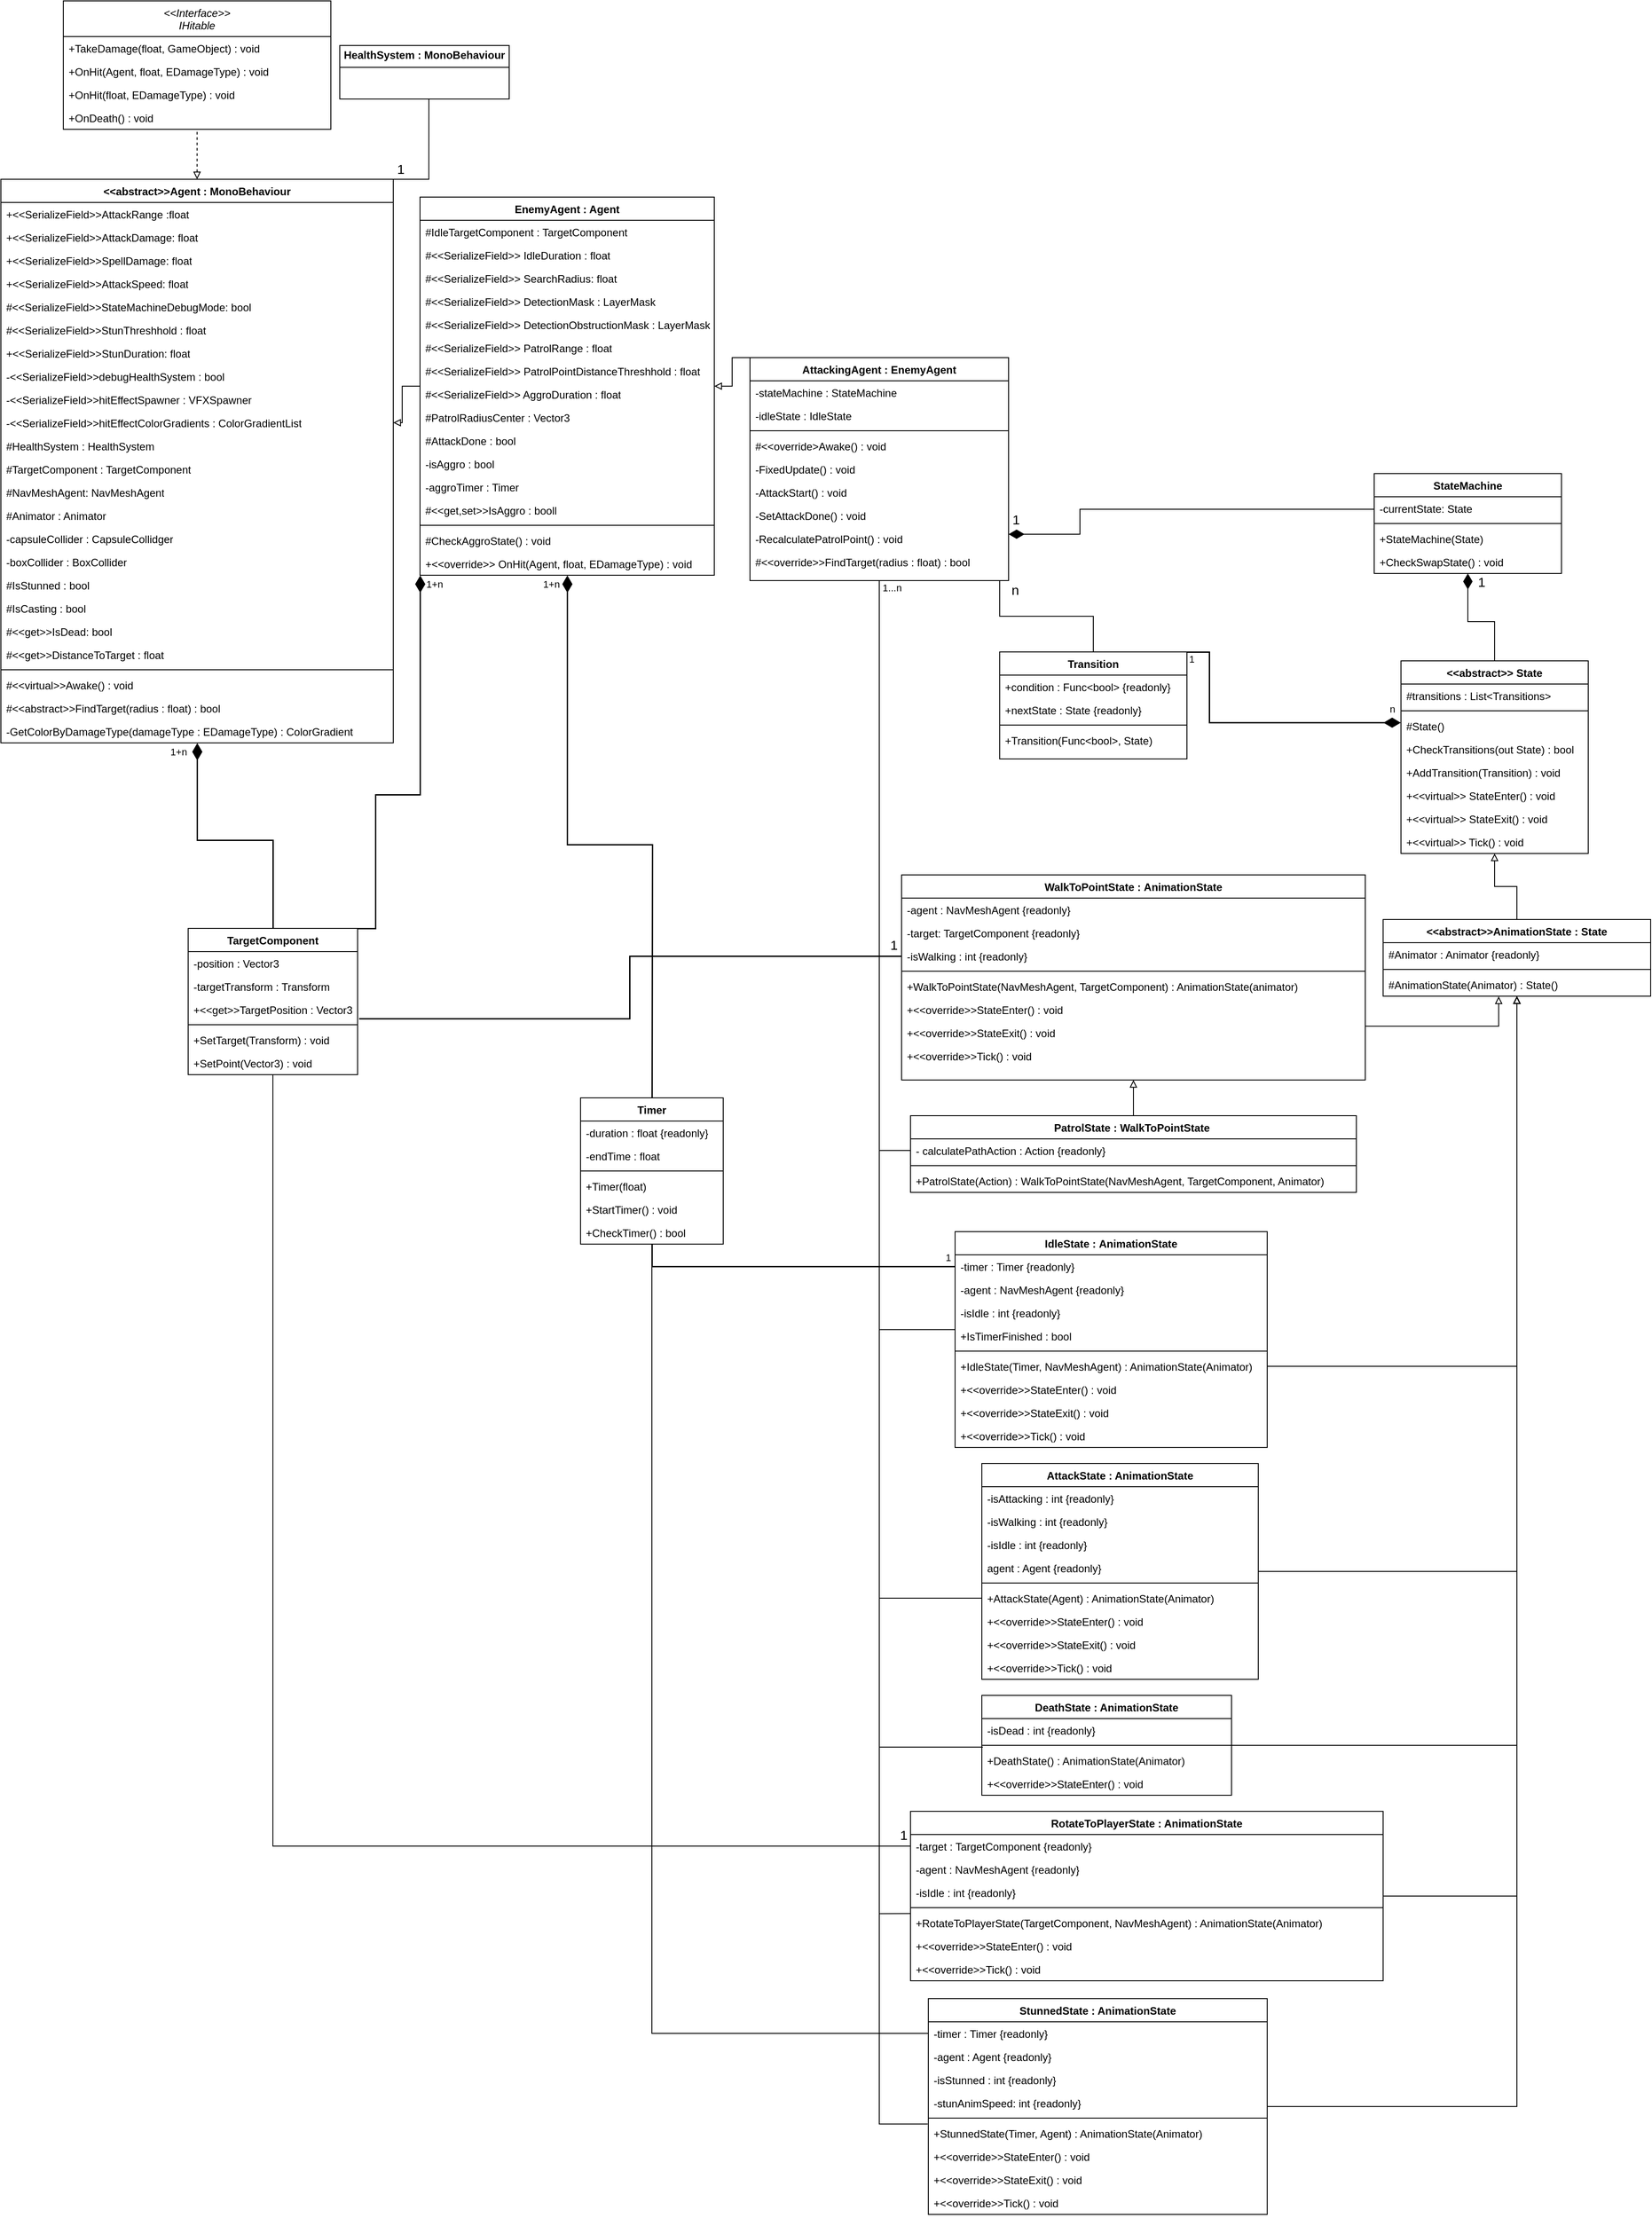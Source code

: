 <mxfile version="24.5.4" type="github" pages="2">
  <diagram id="C5RBs43oDa-KdzZeNtuy" name="Page-1">
    <mxGraphModel dx="4896" dy="3953" grid="1" gridSize="10" guides="0" tooltips="1" connect="1" arrows="1" fold="1" page="1" pageScale="1" pageWidth="1200" pageHeight="1920" math="0" shadow="0">
      <root>
        <mxCell id="WIyWlLk6GJQsqaUBKTNV-0" />
        <mxCell id="WIyWlLk6GJQsqaUBKTNV-1" parent="WIyWlLk6GJQsqaUBKTNV-0" />
        <mxCell id="aD3f-Jcy7RtxIdjqAQ22-7" style="edgeStyle=orthogonalEdgeStyle;rounded=0;orthogonalLoop=1;jettySize=auto;html=1;endArrow=none;endFill=0;startArrow=diamondThin;startFill=1;startSize=15;" parent="WIyWlLk6GJQsqaUBKTNV-1" source="zkfFHV4jXpPFQw0GAbJ--0" target="nv7v8cnY7DXO3_KCMY_F-9" edge="1">
          <mxGeometry relative="1" as="geometry">
            <mxPoint x="340" y="120" as="targetPoint" />
            <mxPoint x="290" y="120" as="sourcePoint" />
            <Array as="points">
              <mxPoint x="480" y="68" />
              <mxPoint x="480" y="40" />
            </Array>
          </mxGeometry>
        </mxCell>
        <mxCell id="U1IpD2basjYQojQ-zkfO-4" value="1" style="edgeLabel;html=1;align=center;verticalAlign=middle;resizable=0;points=[];fontSize=15;" parent="aD3f-Jcy7RtxIdjqAQ22-7" vertex="1" connectable="0">
          <mxGeometry x="-1" y="2" relative="1" as="geometry">
            <mxPoint x="8" y="-15" as="offset" />
          </mxGeometry>
        </mxCell>
        <mxCell id="v6fg3a6d6LnUkGJE3fZ7-52" style="edgeStyle=orthogonalEdgeStyle;rounded=0;orthogonalLoop=1;jettySize=auto;html=1;exitX=0;exitY=0;exitDx=0;exitDy=0;endArrow=block;endFill=0;" parent="WIyWlLk6GJQsqaUBKTNV-1" source="zkfFHV4jXpPFQw0GAbJ--0" target="v6fg3a6d6LnUkGJE3fZ7-29" edge="1">
          <mxGeometry relative="1" as="geometry">
            <Array as="points">
              <mxPoint x="90" y="-130" />
              <mxPoint x="90" y="-98" />
            </Array>
          </mxGeometry>
        </mxCell>
        <mxCell id="zkfFHV4jXpPFQw0GAbJ--0" value="AttackingAgent : EnemyAgent" style="swimlane;fontStyle=1;align=center;verticalAlign=top;childLayout=stackLayout;horizontal=1;startSize=26;horizontalStack=0;resizeParent=1;resizeLast=0;collapsible=1;marginBottom=0;rounded=0;shadow=0;strokeWidth=1;" parent="WIyWlLk6GJQsqaUBKTNV-1" vertex="1">
          <mxGeometry x="110" y="-130" width="290" height="250" as="geometry">
            <mxRectangle x="230" y="140" width="160" height="26" as="alternateBounds" />
          </mxGeometry>
        </mxCell>
        <mxCell id="zkfFHV4jXpPFQw0GAbJ--1" value="-stateMachine : StateMachine" style="text;align=left;verticalAlign=top;spacingLeft=4;spacingRight=4;overflow=hidden;rotatable=0;points=[[0,0.5],[1,0.5]];portConstraint=eastwest;" parent="zkfFHV4jXpPFQw0GAbJ--0" vertex="1">
          <mxGeometry y="26" width="290" height="26" as="geometry" />
        </mxCell>
        <mxCell id="v6fg3a6d6LnUkGJE3fZ7-51" value="-idleState : IdleState" style="text;align=left;verticalAlign=top;spacingLeft=4;spacingRight=4;overflow=hidden;rotatable=0;points=[[0,0.5],[1,0.5]];portConstraint=eastwest;" parent="zkfFHV4jXpPFQw0GAbJ--0" vertex="1">
          <mxGeometry y="52" width="290" height="26" as="geometry" />
        </mxCell>
        <mxCell id="zkfFHV4jXpPFQw0GAbJ--4" value="" style="line;html=1;strokeWidth=1;align=left;verticalAlign=middle;spacingTop=-1;spacingLeft=3;spacingRight=3;rotatable=0;labelPosition=right;points=[];portConstraint=eastwest;" parent="zkfFHV4jXpPFQw0GAbJ--0" vertex="1">
          <mxGeometry y="78" width="290" height="8" as="geometry" />
        </mxCell>
        <mxCell id="zkfFHV4jXpPFQw0GAbJ--5" value="#&lt;&lt;override&gt;Awake() : void" style="text;align=left;verticalAlign=top;spacingLeft=4;spacingRight=4;overflow=hidden;rotatable=0;points=[[0,0.5],[1,0.5]];portConstraint=eastwest;" parent="zkfFHV4jXpPFQw0GAbJ--0" vertex="1">
          <mxGeometry y="86" width="290" height="26" as="geometry" />
        </mxCell>
        <mxCell id="Z0lmrBtWY95Ja28gpnp1-36" value="-FixedUpdate() : void" style="text;align=left;verticalAlign=top;spacingLeft=4;spacingRight=4;overflow=hidden;rotatable=0;points=[[0,0.5],[1,0.5]];portConstraint=eastwest;" parent="zkfFHV4jXpPFQw0GAbJ--0" vertex="1">
          <mxGeometry y="112" width="290" height="26" as="geometry" />
        </mxCell>
        <mxCell id="Z0lmrBtWY95Ja28gpnp1-41" value="-AttackStart() : void" style="text;align=left;verticalAlign=top;spacingLeft=4;spacingRight=4;overflow=hidden;rotatable=0;points=[[0,0.5],[1,0.5]];portConstraint=eastwest;" parent="zkfFHV4jXpPFQw0GAbJ--0" vertex="1">
          <mxGeometry y="138" width="290" height="26" as="geometry" />
        </mxCell>
        <mxCell id="Z0lmrBtWY95Ja28gpnp1-40" value="-SetAttackDone() : void" style="text;align=left;verticalAlign=top;spacingLeft=4;spacingRight=4;overflow=hidden;rotatable=0;points=[[0,0.5],[1,0.5]];portConstraint=eastwest;" parent="zkfFHV4jXpPFQw0GAbJ--0" vertex="1">
          <mxGeometry y="164" width="290" height="26" as="geometry" />
        </mxCell>
        <mxCell id="Z0lmrBtWY95Ja28gpnp1-37" value="-RecalculatePatrolPoint() : void" style="text;align=left;verticalAlign=top;spacingLeft=4;spacingRight=4;overflow=hidden;rotatable=0;points=[[0,0.5],[1,0.5]];portConstraint=eastwest;" parent="zkfFHV4jXpPFQw0GAbJ--0" vertex="1">
          <mxGeometry y="190" width="290" height="26" as="geometry" />
        </mxCell>
        <mxCell id="aD3f-Jcy7RtxIdjqAQ22-1" value="#&lt;&lt;override&gt;&gt;FindTarget(radius : float) : bool" style="text;align=left;verticalAlign=top;spacingLeft=4;spacingRight=4;overflow=hidden;rotatable=0;points=[[0,0.5],[1,0.5]];portConstraint=eastwest;" parent="zkfFHV4jXpPFQw0GAbJ--0" vertex="1">
          <mxGeometry y="216" width="290" height="26" as="geometry" />
        </mxCell>
        <mxCell id="nglCQ7pN1wSVCAlXo6dj-23" style="edgeStyle=orthogonalEdgeStyle;rounded=0;orthogonalLoop=1;jettySize=auto;html=1;exitX=1;exitY=0;exitDx=0;exitDy=0;entryX=-0.002;entryY=0.349;entryDx=0;entryDy=0;endArrow=diamondThin;endFill=1;entryPerimeter=0;strokeColor=default;strokeWidth=1.5;align=center;verticalAlign=middle;fontFamily=Helvetica;fontSize=11;fontColor=default;labelBackgroundColor=default;endSize=15;" parent="WIyWlLk6GJQsqaUBKTNV-1" source="nv7v8cnY7DXO3_KCMY_F-3" target="nv7v8cnY7DXO3_KCMY_F-23" edge="1">
          <mxGeometry relative="1" as="geometry">
            <Array as="points">
              <mxPoint x="625" y="200" />
              <mxPoint x="625" y="279" />
            </Array>
          </mxGeometry>
        </mxCell>
        <mxCell id="nglCQ7pN1wSVCAlXo6dj-24" value="1" style="edgeLabel;html=1;align=center;verticalAlign=middle;resizable=0;points=[];rounded=0;strokeColor=default;strokeWidth=1.5;fontFamily=Helvetica;fontSize=11;fontColor=default;labelBackgroundColor=default;" parent="nglCQ7pN1wSVCAlXo6dj-23" vertex="1" connectable="0">
          <mxGeometry x="-1" relative="1" as="geometry">
            <mxPoint x="5" y="8" as="offset" />
          </mxGeometry>
        </mxCell>
        <mxCell id="nglCQ7pN1wSVCAlXo6dj-25" value="n" style="edgeLabel;html=1;align=center;verticalAlign=middle;resizable=0;points=[];rounded=0;strokeColor=default;strokeWidth=1.5;fontFamily=Helvetica;fontSize=11;fontColor=default;labelBackgroundColor=default;" parent="nglCQ7pN1wSVCAlXo6dj-23" vertex="1" connectable="0">
          <mxGeometry x="1" relative="1" as="geometry">
            <mxPoint x="-10" y="-15" as="offset" />
          </mxGeometry>
        </mxCell>
        <mxCell id="nv7v8cnY7DXO3_KCMY_F-3" value="Transition" style="swimlane;fontStyle=1;align=center;verticalAlign=top;childLayout=stackLayout;horizontal=1;startSize=26;horizontalStack=0;resizeParent=1;resizeLast=0;collapsible=1;marginBottom=0;rounded=0;shadow=0;strokeWidth=1;" parent="WIyWlLk6GJQsqaUBKTNV-1" vertex="1">
          <mxGeometry x="390" y="200" width="210" height="120" as="geometry">
            <mxRectangle x="230" y="140" width="160" height="26" as="alternateBounds" />
          </mxGeometry>
        </mxCell>
        <mxCell id="nv7v8cnY7DXO3_KCMY_F-4" value="+condition : Func&lt;bool&gt; {readonly}" style="text;align=left;verticalAlign=top;spacingLeft=4;spacingRight=4;overflow=hidden;rotatable=0;points=[[0,0.5],[1,0.5]];portConstraint=eastwest;" parent="nv7v8cnY7DXO3_KCMY_F-3" vertex="1">
          <mxGeometry y="26" width="210" height="26" as="geometry" />
        </mxCell>
        <mxCell id="nv7v8cnY7DXO3_KCMY_F-5" value="+nextState : State {readonly}" style="text;align=left;verticalAlign=top;spacingLeft=4;spacingRight=4;overflow=hidden;rotatable=0;points=[[0,0.5],[1,0.5]];portConstraint=eastwest;" parent="nv7v8cnY7DXO3_KCMY_F-3" vertex="1">
          <mxGeometry y="52" width="210" height="26" as="geometry" />
        </mxCell>
        <mxCell id="nv7v8cnY7DXO3_KCMY_F-7" value="" style="line;html=1;strokeWidth=1;align=left;verticalAlign=middle;spacingTop=-1;spacingLeft=3;spacingRight=3;rotatable=0;labelPosition=right;points=[];portConstraint=eastwest;" parent="nv7v8cnY7DXO3_KCMY_F-3" vertex="1">
          <mxGeometry y="78" width="210" height="8" as="geometry" />
        </mxCell>
        <mxCell id="aD3f-Jcy7RtxIdjqAQ22-0" value="+Transition(Func&lt;bool&gt;, State) " style="text;align=left;verticalAlign=top;spacingLeft=4;spacingRight=4;overflow=hidden;rotatable=0;points=[[0,0.5],[1,0.5]];portConstraint=eastwest;" parent="nv7v8cnY7DXO3_KCMY_F-3" vertex="1">
          <mxGeometry y="86" width="210" height="26" as="geometry" />
        </mxCell>
        <mxCell id="nv7v8cnY7DXO3_KCMY_F-27" style="edgeStyle=orthogonalEdgeStyle;rounded=0;orthogonalLoop=1;jettySize=auto;html=1;exitX=0.5;exitY=1;exitDx=0;exitDy=0;entryX=0.5;entryY=0;entryDx=0;entryDy=0;endArrow=none;endFill=0;startArrow=diamondThin;startFill=1;startSize=15;" parent="WIyWlLk6GJQsqaUBKTNV-1" source="nv7v8cnY7DXO3_KCMY_F-9" target="nv7v8cnY7DXO3_KCMY_F-18" edge="1">
          <mxGeometry relative="1" as="geometry" />
        </mxCell>
        <mxCell id="U1IpD2basjYQojQ-zkfO-5" value="1" style="edgeLabel;html=1;align=center;verticalAlign=middle;resizable=0;points=[];fontSize=15;" parent="nv7v8cnY7DXO3_KCMY_F-27" vertex="1" connectable="0">
          <mxGeometry x="-1" y="-1" relative="1" as="geometry">
            <mxPoint x="16" y="9" as="offset" />
          </mxGeometry>
        </mxCell>
        <mxCell id="nv7v8cnY7DXO3_KCMY_F-9" value="StateMachine" style="swimlane;fontStyle=1;align=center;verticalAlign=top;childLayout=stackLayout;horizontal=1;startSize=26;horizontalStack=0;resizeParent=1;resizeLast=0;collapsible=1;marginBottom=0;rounded=0;shadow=0;strokeWidth=1;" parent="WIyWlLk6GJQsqaUBKTNV-1" vertex="1">
          <mxGeometry x="810" width="210" height="112" as="geometry">
            <mxRectangle x="460" y="60" width="160" height="26" as="alternateBounds" />
          </mxGeometry>
        </mxCell>
        <mxCell id="nv7v8cnY7DXO3_KCMY_F-10" value="-currentState: State" style="text;align=left;verticalAlign=top;spacingLeft=4;spacingRight=4;overflow=hidden;rotatable=0;points=[[0,0.5],[1,0.5]];portConstraint=eastwest;" parent="nv7v8cnY7DXO3_KCMY_F-9" vertex="1">
          <mxGeometry y="26" width="210" height="26" as="geometry" />
        </mxCell>
        <mxCell id="nv7v8cnY7DXO3_KCMY_F-13" value="" style="line;html=1;strokeWidth=1;align=left;verticalAlign=middle;spacingTop=-1;spacingLeft=3;spacingRight=3;rotatable=0;labelPosition=right;points=[];portConstraint=eastwest;" parent="nv7v8cnY7DXO3_KCMY_F-9" vertex="1">
          <mxGeometry y="52" width="210" height="8" as="geometry" />
        </mxCell>
        <mxCell id="nv7v8cnY7DXO3_KCMY_F-14" value="+StateMachine(State)" style="text;align=left;verticalAlign=top;spacingLeft=4;spacingRight=4;overflow=hidden;rotatable=0;points=[[0,0.5],[1,0.5]];portConstraint=eastwest;" parent="nv7v8cnY7DXO3_KCMY_F-9" vertex="1">
          <mxGeometry y="60" width="210" height="26" as="geometry" />
        </mxCell>
        <mxCell id="aD3f-Jcy7RtxIdjqAQ22-2" value="+CheckSwapState() : void" style="text;align=left;verticalAlign=top;spacingLeft=4;spacingRight=4;overflow=hidden;rotatable=0;points=[[0,0.5],[1,0.5]];portConstraint=eastwest;" parent="nv7v8cnY7DXO3_KCMY_F-9" vertex="1">
          <mxGeometry y="86" width="210" height="26" as="geometry" />
        </mxCell>
        <mxCell id="nv7v8cnY7DXO3_KCMY_F-18" value="&lt;&lt;abstract&gt;&gt; State" style="swimlane;fontStyle=1;align=center;verticalAlign=top;childLayout=stackLayout;horizontal=1;startSize=26;horizontalStack=0;resizeParent=1;resizeLast=0;collapsible=1;marginBottom=0;rounded=0;shadow=0;strokeWidth=1;" parent="WIyWlLk6GJQsqaUBKTNV-1" vertex="1">
          <mxGeometry x="840" y="210" width="210" height="216" as="geometry">
            <mxRectangle x="230" y="140" width="160" height="26" as="alternateBounds" />
          </mxGeometry>
        </mxCell>
        <mxCell id="nv7v8cnY7DXO3_KCMY_F-19" value="#transitions : List&lt;Transitions&gt;" style="text;align=left;verticalAlign=top;spacingLeft=4;spacingRight=4;overflow=hidden;rotatable=0;points=[[0,0.5],[1,0.5]];portConstraint=eastwest;" parent="nv7v8cnY7DXO3_KCMY_F-18" vertex="1">
          <mxGeometry y="26" width="210" height="26" as="geometry" />
        </mxCell>
        <mxCell id="nv7v8cnY7DXO3_KCMY_F-22" value="" style="line;html=1;strokeWidth=1;align=left;verticalAlign=middle;spacingTop=-1;spacingLeft=3;spacingRight=3;rotatable=0;labelPosition=right;points=[];portConstraint=eastwest;" parent="nv7v8cnY7DXO3_KCMY_F-18" vertex="1">
          <mxGeometry y="52" width="210" height="8" as="geometry" />
        </mxCell>
        <mxCell id="nv7v8cnY7DXO3_KCMY_F-23" value="#State()" style="text;align=left;verticalAlign=top;spacingLeft=4;spacingRight=4;overflow=hidden;rotatable=0;points=[[0,0.5],[1,0.5]];portConstraint=eastwest;" parent="nv7v8cnY7DXO3_KCMY_F-18" vertex="1">
          <mxGeometry y="60" width="210" height="26" as="geometry" />
        </mxCell>
        <mxCell id="aD3f-Jcy7RtxIdjqAQ22-3" value="+CheckTransitions(out State) : bool" style="text;align=left;verticalAlign=top;spacingLeft=4;spacingRight=4;overflow=hidden;rotatable=0;points=[[0,0.5],[1,0.5]];portConstraint=eastwest;" parent="nv7v8cnY7DXO3_KCMY_F-18" vertex="1">
          <mxGeometry y="86" width="210" height="26" as="geometry" />
        </mxCell>
        <mxCell id="nv7v8cnY7DXO3_KCMY_F-24" value="+AddTransition(Transition) : void" style="text;align=left;verticalAlign=top;spacingLeft=4;spacingRight=4;overflow=hidden;rotatable=0;points=[[0,0.5],[1,0.5]];portConstraint=eastwest;" parent="nv7v8cnY7DXO3_KCMY_F-18" vertex="1">
          <mxGeometry y="112" width="210" height="26" as="geometry" />
        </mxCell>
        <mxCell id="nv7v8cnY7DXO3_KCMY_F-49" value="+&lt;&lt;virtual&gt;&gt; StateEnter() : void" style="text;align=left;verticalAlign=top;spacingLeft=4;spacingRight=4;overflow=hidden;rotatable=0;points=[[0,0.5],[1,0.5]];portConstraint=eastwest;" parent="nv7v8cnY7DXO3_KCMY_F-18" vertex="1">
          <mxGeometry y="138" width="210" height="26" as="geometry" />
        </mxCell>
        <mxCell id="nv7v8cnY7DXO3_KCMY_F-50" value="+&lt;&lt;virtual&gt;&gt; StateExit() : void" style="text;align=left;verticalAlign=top;spacingLeft=4;spacingRight=4;overflow=hidden;rotatable=0;points=[[0,0.5],[1,0.5]];portConstraint=eastwest;" parent="nv7v8cnY7DXO3_KCMY_F-18" vertex="1">
          <mxGeometry y="164" width="210" height="26" as="geometry" />
        </mxCell>
        <mxCell id="nv7v8cnY7DXO3_KCMY_F-51" value="+&lt;&lt;virtual&gt;&gt; Tick() : void" style="text;align=left;verticalAlign=top;spacingLeft=4;spacingRight=4;overflow=hidden;rotatable=0;points=[[0,0.5],[1,0.5]];portConstraint=eastwest;" parent="nv7v8cnY7DXO3_KCMY_F-18" vertex="1">
          <mxGeometry y="190" width="210" height="26" as="geometry" />
        </mxCell>
        <mxCell id="nv7v8cnY7DXO3_KCMY_F-29" value="WalkToPointState : AnimationState" style="swimlane;fontStyle=1;align=center;verticalAlign=top;childLayout=stackLayout;horizontal=1;startSize=26;horizontalStack=0;resizeParent=1;resizeLast=0;collapsible=1;marginBottom=0;rounded=0;shadow=0;strokeWidth=1;" parent="WIyWlLk6GJQsqaUBKTNV-1" vertex="1">
          <mxGeometry x="280" y="450" width="520" height="230" as="geometry">
            <mxRectangle x="230" y="140" width="160" height="26" as="alternateBounds" />
          </mxGeometry>
        </mxCell>
        <mxCell id="nv7v8cnY7DXO3_KCMY_F-30" value="-agent : NavMeshAgent {readonly}" style="text;align=left;verticalAlign=top;spacingLeft=4;spacingRight=4;overflow=hidden;rotatable=0;points=[[0,0.5],[1,0.5]];portConstraint=eastwest;" parent="nv7v8cnY7DXO3_KCMY_F-29" vertex="1">
          <mxGeometry y="26" width="520" height="26" as="geometry" />
        </mxCell>
        <mxCell id="mWklmeaWnPSMZp8EuViF-121" value="-target: TargetComponent {readonly}" style="text;align=left;verticalAlign=top;spacingLeft=4;spacingRight=4;overflow=hidden;rotatable=0;points=[[0,0.5],[1,0.5]];portConstraint=eastwest;" parent="nv7v8cnY7DXO3_KCMY_F-29" vertex="1">
          <mxGeometry y="52" width="520" height="26" as="geometry" />
        </mxCell>
        <mxCell id="mWklmeaWnPSMZp8EuViF-136" value="-isWalking : int {readonly}" style="text;align=left;verticalAlign=top;spacingLeft=4;spacingRight=4;overflow=hidden;rotatable=0;points=[[0,0.5],[1,0.5]];portConstraint=eastwest;" parent="nv7v8cnY7DXO3_KCMY_F-29" vertex="1">
          <mxGeometry y="78" width="520" height="26" as="geometry" />
        </mxCell>
        <mxCell id="nv7v8cnY7DXO3_KCMY_F-31" value="" style="line;html=1;strokeWidth=1;align=left;verticalAlign=middle;spacingTop=-1;spacingLeft=3;spacingRight=3;rotatable=0;labelPosition=right;points=[];portConstraint=eastwest;" parent="nv7v8cnY7DXO3_KCMY_F-29" vertex="1">
          <mxGeometry y="104" width="520" height="8" as="geometry" />
        </mxCell>
        <mxCell id="nv7v8cnY7DXO3_KCMY_F-32" value="+WalkToPointState(NavMeshAgent, TargetComponent) : AnimationState(animator)" style="text;align=left;verticalAlign=top;spacingLeft=4;spacingRight=4;overflow=hidden;rotatable=0;points=[[0,0.5],[1,0.5]];portConstraint=eastwest;" parent="nv7v8cnY7DXO3_KCMY_F-29" vertex="1">
          <mxGeometry y="112" width="520" height="26" as="geometry" />
        </mxCell>
        <mxCell id="aD3f-Jcy7RtxIdjqAQ22-4" value="+&lt;&lt;override&gt;&gt;StateEnter() : void" style="text;align=left;verticalAlign=top;spacingLeft=4;spacingRight=4;overflow=hidden;rotatable=0;points=[[0,0.5],[1,0.5]];portConstraint=eastwest;" parent="nv7v8cnY7DXO3_KCMY_F-29" vertex="1">
          <mxGeometry y="138" width="520" height="26" as="geometry" />
        </mxCell>
        <mxCell id="nv7v8cnY7DXO3_KCMY_F-33" value="+&lt;&lt;override&gt;&gt;StateExit() : void" style="text;align=left;verticalAlign=top;spacingLeft=4;spacingRight=4;overflow=hidden;rotatable=0;points=[[0,0.5],[1,0.5]];portConstraint=eastwest;" parent="nv7v8cnY7DXO3_KCMY_F-29" vertex="1">
          <mxGeometry y="164" width="520" height="26" as="geometry" />
        </mxCell>
        <mxCell id="nv7v8cnY7DXO3_KCMY_F-46" value="+&lt;&lt;override&gt;&gt;Tick() : void" style="text;align=left;verticalAlign=top;spacingLeft=4;spacingRight=4;overflow=hidden;rotatable=0;points=[[0,0.5],[1,0.5]];portConstraint=eastwest;" parent="nv7v8cnY7DXO3_KCMY_F-29" vertex="1">
          <mxGeometry y="190" width="520" height="26" as="geometry" />
        </mxCell>
        <mxCell id="Z0lmrBtWY95Ja28gpnp1-25" style="edgeStyle=orthogonalEdgeStyle;rounded=0;orthogonalLoop=1;jettySize=auto;html=1;exitX=0;exitY=0.226;exitDx=0;exitDy=0;exitPerimeter=0;endArrow=none;endFill=0;" parent="WIyWlLk6GJQsqaUBKTNV-1" source="mWklmeaWnPSMZp8EuViF-134" target="zkfFHV4jXpPFQw0GAbJ--0" edge="1">
          <mxGeometry relative="1" as="geometry" />
        </mxCell>
        <mxCell id="nv7v8cnY7DXO3_KCMY_F-39" value="IdleState : AnimationState" style="swimlane;fontStyle=1;align=center;verticalAlign=top;childLayout=stackLayout;horizontal=1;startSize=26;horizontalStack=0;resizeParent=1;resizeLast=0;collapsible=1;marginBottom=0;rounded=0;shadow=0;strokeWidth=1;" parent="WIyWlLk6GJQsqaUBKTNV-1" vertex="1">
          <mxGeometry x="340" y="850" width="350" height="242" as="geometry">
            <mxRectangle x="230" y="140" width="160" height="26" as="alternateBounds" />
          </mxGeometry>
        </mxCell>
        <mxCell id="nv7v8cnY7DXO3_KCMY_F-40" value="-timer : Timer {readonly}" style="text;align=left;verticalAlign=top;spacingLeft=4;spacingRight=4;overflow=hidden;rotatable=0;points=[[0,0.5],[1,0.5]];portConstraint=eastwest;" parent="nv7v8cnY7DXO3_KCMY_F-39" vertex="1">
          <mxGeometry y="26" width="350" height="26" as="geometry" />
        </mxCell>
        <mxCell id="mWklmeaWnPSMZp8EuViF-133" value="-agent : NavMeshAgent {readonly}" style="text;align=left;verticalAlign=top;spacingLeft=4;spacingRight=4;overflow=hidden;rotatable=0;points=[[0,0.5],[1,0.5]];portConstraint=eastwest;" parent="nv7v8cnY7DXO3_KCMY_F-39" vertex="1">
          <mxGeometry y="52" width="350" height="26" as="geometry" />
        </mxCell>
        <mxCell id="mWklmeaWnPSMZp8EuViF-135" value="-isIdle : int {readonly}" style="text;align=left;verticalAlign=top;spacingLeft=4;spacingRight=4;overflow=hidden;rotatable=0;points=[[0,0.5],[1,0.5]];portConstraint=eastwest;" parent="nv7v8cnY7DXO3_KCMY_F-39" vertex="1">
          <mxGeometry y="78" width="350" height="26" as="geometry" />
        </mxCell>
        <mxCell id="mWklmeaWnPSMZp8EuViF-134" value="+IsTimerFinished : bool" style="text;align=left;verticalAlign=top;spacingLeft=4;spacingRight=4;overflow=hidden;rotatable=0;points=[[0,0.5],[1,0.5]];portConstraint=eastwest;" parent="nv7v8cnY7DXO3_KCMY_F-39" vertex="1">
          <mxGeometry y="104" width="350" height="26" as="geometry" />
        </mxCell>
        <mxCell id="nv7v8cnY7DXO3_KCMY_F-41" value="" style="line;html=1;strokeWidth=1;align=left;verticalAlign=middle;spacingTop=-1;spacingLeft=3;spacingRight=3;rotatable=0;labelPosition=right;points=[];portConstraint=eastwest;" parent="nv7v8cnY7DXO3_KCMY_F-39" vertex="1">
          <mxGeometry y="130" width="350" height="8" as="geometry" />
        </mxCell>
        <mxCell id="nv7v8cnY7DXO3_KCMY_F-42" value="+IdleState(Timer, NavMeshAgent) : AnimationState(Animator)" style="text;align=left;verticalAlign=top;spacingLeft=4;spacingRight=4;overflow=hidden;rotatable=0;points=[[0,0.5],[1,0.5]];portConstraint=eastwest;" parent="nv7v8cnY7DXO3_KCMY_F-39" vertex="1">
          <mxGeometry y="138" width="350" height="26" as="geometry" />
        </mxCell>
        <mxCell id="aD3f-Jcy7RtxIdjqAQ22-5" value="+&lt;&lt;override&gt;&gt;StateEnter() : void" style="text;align=left;verticalAlign=top;spacingLeft=4;spacingRight=4;overflow=hidden;rotatable=0;points=[[0,0.5],[1,0.5]];portConstraint=eastwest;" parent="nv7v8cnY7DXO3_KCMY_F-39" vertex="1">
          <mxGeometry y="164" width="350" height="26" as="geometry" />
        </mxCell>
        <mxCell id="v6fg3a6d6LnUkGJE3fZ7-0" value="+&lt;&lt;override&gt;&gt;StateExit() : void" style="text;align=left;verticalAlign=top;spacingLeft=4;spacingRight=4;overflow=hidden;rotatable=0;points=[[0,0.5],[1,0.5]];portConstraint=eastwest;" parent="nv7v8cnY7DXO3_KCMY_F-39" vertex="1">
          <mxGeometry y="190" width="350" height="26" as="geometry" />
        </mxCell>
        <mxCell id="nv7v8cnY7DXO3_KCMY_F-43" value="+&lt;&lt;override&gt;&gt;Tick() : void" style="text;align=left;verticalAlign=top;spacingLeft=4;spacingRight=4;overflow=hidden;rotatable=0;points=[[0,0.5],[1,0.5]];portConstraint=eastwest;" parent="nv7v8cnY7DXO3_KCMY_F-39" vertex="1">
          <mxGeometry y="216" width="350" height="26" as="geometry" />
        </mxCell>
        <mxCell id="U1IpD2basjYQojQ-zkfO-0" style="edgeStyle=orthogonalEdgeStyle;rounded=0;orthogonalLoop=1;jettySize=auto;html=1;exitX=1;exitY=1;exitDx=0;exitDy=0;entryX=0.5;entryY=0;entryDx=0;entryDy=0;endArrow=none;endFill=0;" parent="WIyWlLk6GJQsqaUBKTNV-1" source="zkfFHV4jXpPFQw0GAbJ--0" target="nv7v8cnY7DXO3_KCMY_F-3" edge="1">
          <mxGeometry relative="1" as="geometry">
            <Array as="points">
              <mxPoint x="390" y="160" />
              <mxPoint x="495" y="160" />
            </Array>
          </mxGeometry>
        </mxCell>
        <mxCell id="U1IpD2basjYQojQ-zkfO-3" value="n" style="edgeLabel;html=1;align=center;verticalAlign=middle;resizable=0;points=[];fontSize=15;" parent="U1IpD2basjYQojQ-zkfO-0" vertex="1" connectable="0">
          <mxGeometry x="-1" relative="1" as="geometry">
            <mxPoint x="7" y="10" as="offset" />
          </mxGeometry>
        </mxCell>
        <mxCell id="mWklmeaWnPSMZp8EuViF-55" style="edgeStyle=orthogonalEdgeStyle;rounded=0;orthogonalLoop=1;jettySize=auto;html=1;exitX=0.5;exitY=0;exitDx=0;exitDy=0;entryX=0.5;entryY=1;entryDx=0;entryDy=0;endArrow=none;endFill=0;startArrow=block;startFill=0;dashed=1;" parent="WIyWlLk6GJQsqaUBKTNV-1" source="nglCQ7pN1wSVCAlXo6dj-0" target="mWklmeaWnPSMZp8EuViF-27" edge="1">
          <mxGeometry relative="1" as="geometry" />
        </mxCell>
        <mxCell id="nglCQ7pN1wSVCAlXo6dj-0" value="&amp;lt;&amp;lt;abstract&amp;gt;&amp;gt;Agent : MonoBehaviour" style="swimlane;fontStyle=1;align=center;verticalAlign=top;childLayout=stackLayout;horizontal=1;startSize=26;horizontalStack=0;resizeParent=1;resizeParentMax=0;resizeLast=0;collapsible=1;marginBottom=0;whiteSpace=wrap;html=1;" parent="WIyWlLk6GJQsqaUBKTNV-1" vertex="1">
          <mxGeometry x="-730" y="-330" width="440" height="632" as="geometry" />
        </mxCell>
        <mxCell id="nglCQ7pN1wSVCAlXo6dj-1" value="+&amp;lt;&amp;lt;SerializeField&amp;gt;&amp;gt;AttackRange :float" style="text;strokeColor=none;fillColor=none;align=left;verticalAlign=top;spacingLeft=4;spacingRight=4;overflow=hidden;rotatable=0;points=[[0,0.5],[1,0.5]];portConstraint=eastwest;whiteSpace=wrap;html=1;" parent="nglCQ7pN1wSVCAlXo6dj-0" vertex="1">
          <mxGeometry y="26" width="440" height="26" as="geometry" />
        </mxCell>
        <mxCell id="mWklmeaWnPSMZp8EuViF-86" value="+&amp;lt;&amp;lt;SerializeField&amp;gt;&amp;gt;AttackDamage: float" style="text;strokeColor=none;fillColor=none;align=left;verticalAlign=top;spacingLeft=4;spacingRight=4;overflow=hidden;rotatable=0;points=[[0,0.5],[1,0.5]];portConstraint=eastwest;whiteSpace=wrap;html=1;" parent="nglCQ7pN1wSVCAlXo6dj-0" vertex="1">
          <mxGeometry y="52" width="440" height="26" as="geometry" />
        </mxCell>
        <mxCell id="mWklmeaWnPSMZp8EuViF-87" value="+&amp;lt;&amp;lt;SerializeField&amp;gt;&amp;gt;SpellDamage: float" style="text;strokeColor=none;fillColor=none;align=left;verticalAlign=top;spacingLeft=4;spacingRight=4;overflow=hidden;rotatable=0;points=[[0,0.5],[1,0.5]];portConstraint=eastwest;whiteSpace=wrap;html=1;" parent="nglCQ7pN1wSVCAlXo6dj-0" vertex="1">
          <mxGeometry y="78" width="440" height="26" as="geometry" />
        </mxCell>
        <mxCell id="v6fg3a6d6LnUkGJE3fZ7-5" value="+&amp;lt;&amp;lt;SerializeField&amp;gt;&amp;gt;AttackSpeed: float" style="text;strokeColor=none;fillColor=none;align=left;verticalAlign=top;spacingLeft=4;spacingRight=4;overflow=hidden;rotatable=0;points=[[0,0.5],[1,0.5]];portConstraint=eastwest;whiteSpace=wrap;html=1;" parent="nglCQ7pN1wSVCAlXo6dj-0" vertex="1">
          <mxGeometry y="104" width="440" height="26" as="geometry" />
        </mxCell>
        <mxCell id="v6fg3a6d6LnUkGJE3fZ7-6" value="#&amp;lt;&amp;lt;SerializeField&amp;gt;&amp;gt;StateMachineDebugMode: bool" style="text;strokeColor=none;fillColor=none;align=left;verticalAlign=top;spacingLeft=4;spacingRight=4;overflow=hidden;rotatable=0;points=[[0,0.5],[1,0.5]];portConstraint=eastwest;whiteSpace=wrap;html=1;" parent="nglCQ7pN1wSVCAlXo6dj-0" vertex="1">
          <mxGeometry y="130" width="440" height="26" as="geometry" />
        </mxCell>
        <mxCell id="v6fg3a6d6LnUkGJE3fZ7-7" value="#&amp;lt;&amp;lt;SerializeField&amp;gt;&amp;gt;StunThreshhold : float" style="text;strokeColor=none;fillColor=none;align=left;verticalAlign=top;spacingLeft=4;spacingRight=4;overflow=hidden;rotatable=0;points=[[0,0.5],[1,0.5]];portConstraint=eastwest;whiteSpace=wrap;html=1;" parent="nglCQ7pN1wSVCAlXo6dj-0" vertex="1">
          <mxGeometry y="156" width="440" height="26" as="geometry" />
        </mxCell>
        <mxCell id="v6fg3a6d6LnUkGJE3fZ7-8" value="+&amp;lt;&amp;lt;SerializeField&amp;gt;&amp;gt;StunDuration: float" style="text;strokeColor=none;fillColor=none;align=left;verticalAlign=top;spacingLeft=4;spacingRight=4;overflow=hidden;rotatable=0;points=[[0,0.5],[1,0.5]];portConstraint=eastwest;whiteSpace=wrap;html=1;" parent="nglCQ7pN1wSVCAlXo6dj-0" vertex="1">
          <mxGeometry y="182" width="440" height="26" as="geometry" />
        </mxCell>
        <mxCell id="v6fg3a6d6LnUkGJE3fZ7-9" value="-&amp;lt;&amp;lt;SerializeField&amp;gt;&amp;gt;debugHealthSystem : bool" style="text;strokeColor=none;fillColor=none;align=left;verticalAlign=top;spacingLeft=4;spacingRight=4;overflow=hidden;rotatable=0;points=[[0,0.5],[1,0.5]];portConstraint=eastwest;whiteSpace=wrap;html=1;" parent="nglCQ7pN1wSVCAlXo6dj-0" vertex="1">
          <mxGeometry y="208" width="440" height="26" as="geometry" />
        </mxCell>
        <mxCell id="v6fg3a6d6LnUkGJE3fZ7-10" value="-&amp;lt;&amp;lt;SerializeField&amp;gt;&amp;gt;hitEffectSpawner : VFXSpawner" style="text;strokeColor=none;fillColor=none;align=left;verticalAlign=top;spacingLeft=4;spacingRight=4;overflow=hidden;rotatable=0;points=[[0,0.5],[1,0.5]];portConstraint=eastwest;whiteSpace=wrap;html=1;" parent="nglCQ7pN1wSVCAlXo6dj-0" vertex="1">
          <mxGeometry y="234" width="440" height="26" as="geometry" />
        </mxCell>
        <mxCell id="v6fg3a6d6LnUkGJE3fZ7-11" value="-&amp;lt;&amp;lt;SerializeField&amp;gt;&amp;gt;hitEffectColorGradients : ColorGradientList" style="text;strokeColor=none;fillColor=none;align=left;verticalAlign=top;spacingLeft=4;spacingRight=4;overflow=hidden;rotatable=0;points=[[0,0.5],[1,0.5]];portConstraint=eastwest;whiteSpace=wrap;html=1;" parent="nglCQ7pN1wSVCAlXo6dj-0" vertex="1">
          <mxGeometry y="260" width="440" height="26" as="geometry" />
        </mxCell>
        <mxCell id="mWklmeaWnPSMZp8EuViF-144" value="#HealthSystem : HealthSystem" style="text;strokeColor=none;fillColor=none;align=left;verticalAlign=top;spacingLeft=4;spacingRight=4;overflow=hidden;rotatable=0;points=[[0,0.5],[1,0.5]];portConstraint=eastwest;whiteSpace=wrap;html=1;" parent="nglCQ7pN1wSVCAlXo6dj-0" vertex="1">
          <mxGeometry y="286" width="440" height="26" as="geometry" />
        </mxCell>
        <mxCell id="mWklmeaWnPSMZp8EuViF-145" value="#TargetComponent : TargetComponent" style="text;strokeColor=none;fillColor=none;align=left;verticalAlign=top;spacingLeft=4;spacingRight=4;overflow=hidden;rotatable=0;points=[[0,0.5],[1,0.5]];portConstraint=eastwest;whiteSpace=wrap;html=1;" parent="nglCQ7pN1wSVCAlXo6dj-0" vertex="1">
          <mxGeometry y="312" width="440" height="26" as="geometry" />
        </mxCell>
        <mxCell id="v6fg3a6d6LnUkGJE3fZ7-13" value="#NavMeshAgent: NavMeshAgent" style="text;strokeColor=none;fillColor=none;align=left;verticalAlign=top;spacingLeft=4;spacingRight=4;overflow=hidden;rotatable=0;points=[[0,0.5],[1,0.5]];portConstraint=eastwest;whiteSpace=wrap;html=1;" parent="nglCQ7pN1wSVCAlXo6dj-0" vertex="1">
          <mxGeometry y="338" width="440" height="26" as="geometry" />
        </mxCell>
        <mxCell id="v6fg3a6d6LnUkGJE3fZ7-14" value="#Animator : Animator" style="text;strokeColor=none;fillColor=none;align=left;verticalAlign=top;spacingLeft=4;spacingRight=4;overflow=hidden;rotatable=0;points=[[0,0.5],[1,0.5]];portConstraint=eastwest;whiteSpace=wrap;html=1;" parent="nglCQ7pN1wSVCAlXo6dj-0" vertex="1">
          <mxGeometry y="364" width="440" height="26" as="geometry" />
        </mxCell>
        <mxCell id="v6fg3a6d6LnUkGJE3fZ7-15" value="-capsuleCollider : CapsuleCollidger" style="text;strokeColor=none;fillColor=none;align=left;verticalAlign=top;spacingLeft=4;spacingRight=4;overflow=hidden;rotatable=0;points=[[0,0.5],[1,0.5]];portConstraint=eastwest;whiteSpace=wrap;html=1;" parent="nglCQ7pN1wSVCAlXo6dj-0" vertex="1">
          <mxGeometry y="390" width="440" height="26" as="geometry" />
        </mxCell>
        <mxCell id="v6fg3a6d6LnUkGJE3fZ7-16" value="-boxCollider : BoxCollider" style="text;strokeColor=none;fillColor=none;align=left;verticalAlign=top;spacingLeft=4;spacingRight=4;overflow=hidden;rotatable=0;points=[[0,0.5],[1,0.5]];portConstraint=eastwest;whiteSpace=wrap;html=1;" parent="nglCQ7pN1wSVCAlXo6dj-0" vertex="1">
          <mxGeometry y="416" width="440" height="26" as="geometry" />
        </mxCell>
        <mxCell id="v6fg3a6d6LnUkGJE3fZ7-18" value="#IsStunned : bool" style="text;strokeColor=none;fillColor=none;align=left;verticalAlign=top;spacingLeft=4;spacingRight=4;overflow=hidden;rotatable=0;points=[[0,0.5],[1,0.5]];portConstraint=eastwest;whiteSpace=wrap;html=1;" parent="nglCQ7pN1wSVCAlXo6dj-0" vertex="1">
          <mxGeometry y="442" width="440" height="26" as="geometry" />
        </mxCell>
        <mxCell id="v6fg3a6d6LnUkGJE3fZ7-21" value="#IsCasting : bool" style="text;strokeColor=none;fillColor=none;align=left;verticalAlign=top;spacingLeft=4;spacingRight=4;overflow=hidden;rotatable=0;points=[[0,0.5],[1,0.5]];portConstraint=eastwest;whiteSpace=wrap;html=1;" parent="nglCQ7pN1wSVCAlXo6dj-0" vertex="1">
          <mxGeometry y="468" width="440" height="26" as="geometry" />
        </mxCell>
        <mxCell id="Z0lmrBtWY95Ja28gpnp1-34" value="#&amp;lt;&amp;lt;get&amp;gt;&amp;gt;IsDead: bool" style="text;strokeColor=none;fillColor=none;align=left;verticalAlign=top;spacingLeft=4;spacingRight=4;overflow=hidden;rotatable=0;points=[[0,0.5],[1,0.5]];portConstraint=eastwest;whiteSpace=wrap;html=1;" parent="nglCQ7pN1wSVCAlXo6dj-0" vertex="1">
          <mxGeometry y="494" width="440" height="26" as="geometry" />
        </mxCell>
        <mxCell id="v6fg3a6d6LnUkGJE3fZ7-20" value="#&amp;lt;&amp;lt;get&amp;gt;&amp;gt;DistanceToTarget : float" style="text;strokeColor=none;fillColor=none;align=left;verticalAlign=top;spacingLeft=4;spacingRight=4;overflow=hidden;rotatable=0;points=[[0,0.5],[1,0.5]];portConstraint=eastwest;whiteSpace=wrap;html=1;" parent="nglCQ7pN1wSVCAlXo6dj-0" vertex="1">
          <mxGeometry y="520" width="440" height="26" as="geometry" />
        </mxCell>
        <mxCell id="nglCQ7pN1wSVCAlXo6dj-2" value="" style="line;strokeWidth=1;fillColor=none;align=left;verticalAlign=middle;spacingTop=-1;spacingLeft=3;spacingRight=3;rotatable=0;labelPosition=right;points=[];portConstraint=eastwest;strokeColor=inherit;" parent="nglCQ7pN1wSVCAlXo6dj-0" vertex="1">
          <mxGeometry y="546" width="440" height="8" as="geometry" />
        </mxCell>
        <mxCell id="nglCQ7pN1wSVCAlXo6dj-3" value="#&amp;lt;&amp;lt;virtual&amp;gt;&amp;gt;Awake() : void" style="text;strokeColor=none;fillColor=none;align=left;verticalAlign=top;spacingLeft=4;spacingRight=4;overflow=hidden;rotatable=0;points=[[0,0.5],[1,0.5]];portConstraint=eastwest;whiteSpace=wrap;html=1;" parent="nglCQ7pN1wSVCAlXo6dj-0" vertex="1">
          <mxGeometry y="554" width="440" height="26" as="geometry" />
        </mxCell>
        <mxCell id="mWklmeaWnPSMZp8EuViF-148" value="#&amp;lt;&amp;lt;abstract&amp;gt;&amp;gt;FindTarget(radius : float) : bool" style="text;strokeColor=none;fillColor=none;align=left;verticalAlign=top;spacingLeft=4;spacingRight=4;overflow=hidden;rotatable=0;points=[[0,0.5],[1,0.5]];portConstraint=eastwest;whiteSpace=wrap;html=1;" parent="nglCQ7pN1wSVCAlXo6dj-0" vertex="1">
          <mxGeometry y="580" width="440" height="26" as="geometry" />
        </mxCell>
        <mxCell id="v6fg3a6d6LnUkGJE3fZ7-22" value="-GetColorByDamageType(damageType : EDamageType) : ColorGradient" style="text;strokeColor=none;fillColor=none;align=left;verticalAlign=top;spacingLeft=4;spacingRight=4;overflow=hidden;rotatable=0;points=[[0,0.5],[1,0.5]];portConstraint=eastwest;whiteSpace=wrap;html=1;" parent="nglCQ7pN1wSVCAlXo6dj-0" vertex="1">
          <mxGeometry y="606" width="440" height="26" as="geometry" />
        </mxCell>
        <mxCell id="mWklmeaWnPSMZp8EuViF-8" style="edgeStyle=orthogonalEdgeStyle;rounded=0;orthogonalLoop=1;jettySize=auto;html=1;exitX=0.5;exitY=0;exitDx=0;exitDy=0;endArrow=block;endFill=0;" parent="WIyWlLk6GJQsqaUBKTNV-1" source="mWklmeaWnPSMZp8EuViF-4" target="nv7v8cnY7DXO3_KCMY_F-18" edge="1">
          <mxGeometry relative="1" as="geometry" />
        </mxCell>
        <mxCell id="mWklmeaWnPSMZp8EuViF-4" value="&amp;lt;&amp;lt;abstract&amp;gt;&amp;gt;AnimationState : State" style="swimlane;fontStyle=1;align=center;verticalAlign=top;childLayout=stackLayout;horizontal=1;startSize=26;horizontalStack=0;resizeParent=1;resizeParentMax=0;resizeLast=0;collapsible=1;marginBottom=0;whiteSpace=wrap;html=1;" parent="WIyWlLk6GJQsqaUBKTNV-1" vertex="1">
          <mxGeometry x="820" y="500" width="300" height="86" as="geometry" />
        </mxCell>
        <mxCell id="mWklmeaWnPSMZp8EuViF-5" value="#Animator : Animator {readonly}" style="text;strokeColor=none;fillColor=none;align=left;verticalAlign=top;spacingLeft=4;spacingRight=4;overflow=hidden;rotatable=0;points=[[0,0.5],[1,0.5]];portConstraint=eastwest;whiteSpace=wrap;html=1;" parent="mWklmeaWnPSMZp8EuViF-4" vertex="1">
          <mxGeometry y="26" width="300" height="26" as="geometry" />
        </mxCell>
        <mxCell id="mWklmeaWnPSMZp8EuViF-6" value="" style="line;strokeWidth=1;fillColor=none;align=left;verticalAlign=middle;spacingTop=-1;spacingLeft=3;spacingRight=3;rotatable=0;labelPosition=right;points=[];portConstraint=eastwest;strokeColor=inherit;" parent="mWklmeaWnPSMZp8EuViF-4" vertex="1">
          <mxGeometry y="52" width="300" height="8" as="geometry" />
        </mxCell>
        <mxCell id="mWklmeaWnPSMZp8EuViF-7" value="#AnimationState(Animator) : State()" style="text;strokeColor=none;fillColor=none;align=left;verticalAlign=top;spacingLeft=4;spacingRight=4;overflow=hidden;rotatable=0;points=[[0,0.5],[1,0.5]];portConstraint=eastwest;whiteSpace=wrap;html=1;" parent="mWklmeaWnPSMZp8EuViF-4" vertex="1">
          <mxGeometry y="60" width="300" height="26" as="geometry" />
        </mxCell>
        <mxCell id="mWklmeaWnPSMZp8EuViF-122" style="edgeStyle=orthogonalEdgeStyle;rounded=0;orthogonalLoop=1;jettySize=auto;html=1;exitX=1.007;exitY=0.888;exitDx=0;exitDy=0;endArrow=none;endFill=0;strokeWidth=1.5;exitPerimeter=0;entryX=0;entryY=0.5;entryDx=0;entryDy=0;" parent="WIyWlLk6GJQsqaUBKTNV-1" source="mWklmeaWnPSMZp8EuViF-19" target="mWklmeaWnPSMZp8EuViF-136" edge="1">
          <mxGeometry relative="1" as="geometry">
            <mxPoint x="180" y="611" as="targetPoint" />
          </mxGeometry>
        </mxCell>
        <mxCell id="mWklmeaWnPSMZp8EuViF-129" value="1" style="edgeLabel;html=1;align=center;verticalAlign=middle;resizable=0;points=[];fontSize=15;" parent="mWklmeaWnPSMZp8EuViF-122" vertex="1" connectable="0">
          <mxGeometry x="1" y="1" relative="1" as="geometry">
            <mxPoint x="-9" y="-12" as="offset" />
          </mxGeometry>
        </mxCell>
        <mxCell id="v6fg3a6d6LnUkGJE3fZ7-24" style="edgeStyle=orthogonalEdgeStyle;rounded=0;orthogonalLoop=1;jettySize=auto;html=1;exitX=0.5;exitY=0;exitDx=0;exitDy=0;endArrow=diamondThin;endFill=1;strokeColor=default;strokeWidth=1.5;align=center;verticalAlign=middle;fontFamily=Helvetica;fontSize=11;fontColor=default;labelBackgroundColor=default;endSize=15;entryX=0.5;entryY=1;entryDx=0;entryDy=0;" parent="WIyWlLk6GJQsqaUBKTNV-1" source="mWklmeaWnPSMZp8EuViF-14" target="nglCQ7pN1wSVCAlXo6dj-0" edge="1">
          <mxGeometry relative="1" as="geometry">
            <mxPoint x="-340" y="312" as="targetPoint" />
          </mxGeometry>
        </mxCell>
        <mxCell id="v6fg3a6d6LnUkGJE3fZ7-26" value="1+n" style="edgeLabel;html=1;align=center;verticalAlign=middle;resizable=0;points=[];" parent="v6fg3a6d6LnUkGJE3fZ7-24" vertex="1" connectable="0">
          <mxGeometry x="1" y="1" relative="1" as="geometry">
            <mxPoint x="-20" y="10" as="offset" />
          </mxGeometry>
        </mxCell>
        <mxCell id="v6fg3a6d6LnUkGJE3fZ7-79" style="edgeStyle=orthogonalEdgeStyle;rounded=0;orthogonalLoop=1;jettySize=auto;html=1;entryX=0;entryY=0.5;entryDx=0;entryDy=0;endArrow=none;endFill=0;" parent="WIyWlLk6GJQsqaUBKTNV-1" source="mWklmeaWnPSMZp8EuViF-14" target="v6fg3a6d6LnUkGJE3fZ7-64" edge="1">
          <mxGeometry relative="1" as="geometry" />
        </mxCell>
        <mxCell id="v6fg3a6d6LnUkGJE3fZ7-80" value="1" style="edgeLabel;html=1;align=center;verticalAlign=middle;resizable=0;points=[];fontSize=15;" parent="v6fg3a6d6LnUkGJE3fZ7-79" vertex="1" connectable="0">
          <mxGeometry x="1" relative="1" as="geometry">
            <mxPoint x="-8" y="-13" as="offset" />
          </mxGeometry>
        </mxCell>
        <mxCell id="mWklmeaWnPSMZp8EuViF-14" value="TargetComponent" style="swimlane;fontStyle=1;align=center;verticalAlign=top;childLayout=stackLayout;horizontal=1;startSize=26;horizontalStack=0;resizeParent=1;resizeParentMax=0;resizeLast=0;collapsible=1;marginBottom=0;whiteSpace=wrap;html=1;" parent="WIyWlLk6GJQsqaUBKTNV-1" vertex="1">
          <mxGeometry x="-520" y="510" width="190" height="164" as="geometry" />
        </mxCell>
        <mxCell id="mWklmeaWnPSMZp8EuViF-15" value="-position : Vector3" style="text;strokeColor=none;fillColor=none;align=left;verticalAlign=top;spacingLeft=4;spacingRight=4;overflow=hidden;rotatable=0;points=[[0,0.5],[1,0.5]];portConstraint=eastwest;whiteSpace=wrap;html=1;" parent="mWklmeaWnPSMZp8EuViF-14" vertex="1">
          <mxGeometry y="26" width="190" height="26" as="geometry" />
        </mxCell>
        <mxCell id="mWklmeaWnPSMZp8EuViF-18" value="-targetTransform : Transform" style="text;strokeColor=none;fillColor=none;align=left;verticalAlign=top;spacingLeft=4;spacingRight=4;overflow=hidden;rotatable=0;points=[[0,0.5],[1,0.5]];portConstraint=eastwest;whiteSpace=wrap;html=1;" parent="mWklmeaWnPSMZp8EuViF-14" vertex="1">
          <mxGeometry y="52" width="190" height="26" as="geometry" />
        </mxCell>
        <mxCell id="mWklmeaWnPSMZp8EuViF-19" value="+&amp;lt;&amp;lt;get&amp;gt;&amp;gt;TargetPosition : Vector3" style="text;strokeColor=none;fillColor=none;align=left;verticalAlign=top;spacingLeft=4;spacingRight=4;overflow=hidden;rotatable=0;points=[[0,0.5],[1,0.5]];portConstraint=eastwest;whiteSpace=wrap;html=1;" parent="mWklmeaWnPSMZp8EuViF-14" vertex="1">
          <mxGeometry y="78" width="190" height="26" as="geometry" />
        </mxCell>
        <mxCell id="mWklmeaWnPSMZp8EuViF-16" value="" style="line;strokeWidth=1;fillColor=none;align=left;verticalAlign=middle;spacingTop=-1;spacingLeft=3;spacingRight=3;rotatable=0;labelPosition=right;points=[];portConstraint=eastwest;strokeColor=inherit;" parent="mWklmeaWnPSMZp8EuViF-14" vertex="1">
          <mxGeometry y="104" width="190" height="8" as="geometry" />
        </mxCell>
        <mxCell id="mWklmeaWnPSMZp8EuViF-17" value="+SetTarget(Transform) : void" style="text;strokeColor=none;fillColor=none;align=left;verticalAlign=top;spacingLeft=4;spacingRight=4;overflow=hidden;rotatable=0;points=[[0,0.5],[1,0.5]];portConstraint=eastwest;whiteSpace=wrap;html=1;" parent="mWklmeaWnPSMZp8EuViF-14" vertex="1">
          <mxGeometry y="112" width="190" height="26" as="geometry" />
        </mxCell>
        <mxCell id="mWklmeaWnPSMZp8EuViF-20" value="+SetPoint(Vector3) : void" style="text;strokeColor=none;fillColor=none;align=left;verticalAlign=top;spacingLeft=4;spacingRight=4;overflow=hidden;rotatable=0;points=[[0,0.5],[1,0.5]];portConstraint=eastwest;whiteSpace=wrap;html=1;" parent="mWklmeaWnPSMZp8EuViF-14" vertex="1">
          <mxGeometry y="138" width="190" height="26" as="geometry" />
        </mxCell>
        <mxCell id="mWklmeaWnPSMZp8EuViF-27" value="&lt;i style=&quot;font-weight: normal;&quot;&gt;&amp;lt;&amp;lt;Interface&amp;gt;&amp;gt;&lt;/i&gt;&lt;div&gt;&lt;i style=&quot;font-weight: normal;&quot;&gt;IHitable&lt;/i&gt;&lt;/div&gt;" style="swimlane;fontStyle=1;align=center;verticalAlign=top;childLayout=stackLayout;horizontal=1;startSize=40;horizontalStack=0;resizeParent=1;resizeParentMax=0;resizeLast=0;collapsible=1;marginBottom=0;whiteSpace=wrap;html=1;" parent="WIyWlLk6GJQsqaUBKTNV-1" vertex="1">
          <mxGeometry x="-660" y="-530" width="300" height="144" as="geometry" />
        </mxCell>
        <mxCell id="mWklmeaWnPSMZp8EuViF-30" value="+TakeDamage(float, GameObject) : void" style="text;strokeColor=none;fillColor=none;align=left;verticalAlign=top;spacingLeft=4;spacingRight=4;overflow=hidden;rotatable=0;points=[[0,0.5],[1,0.5]];portConstraint=eastwest;whiteSpace=wrap;html=1;" parent="mWklmeaWnPSMZp8EuViF-27" vertex="1">
          <mxGeometry y="40" width="300" height="26" as="geometry" />
        </mxCell>
        <mxCell id="mWklmeaWnPSMZp8EuViF-31" value="+OnHit(Agent, float, EDamageType) : void" style="text;strokeColor=none;fillColor=none;align=left;verticalAlign=top;spacingLeft=4;spacingRight=4;overflow=hidden;rotatable=0;points=[[0,0.5],[1,0.5]];portConstraint=eastwest;whiteSpace=wrap;html=1;" parent="mWklmeaWnPSMZp8EuViF-27" vertex="1">
          <mxGeometry y="66" width="300" height="26" as="geometry" />
        </mxCell>
        <mxCell id="v6fg3a6d6LnUkGJE3fZ7-23" value="+OnHit(float, EDamageType) : void" style="text;strokeColor=none;fillColor=none;align=left;verticalAlign=top;spacingLeft=4;spacingRight=4;overflow=hidden;rotatable=0;points=[[0,0.5],[1,0.5]];portConstraint=eastwest;whiteSpace=wrap;html=1;" parent="mWklmeaWnPSMZp8EuViF-27" vertex="1">
          <mxGeometry y="92" width="300" height="26" as="geometry" />
        </mxCell>
        <mxCell id="mWklmeaWnPSMZp8EuViF-32" value="+OnDeath() : void" style="text;strokeColor=none;fillColor=none;align=left;verticalAlign=top;spacingLeft=4;spacingRight=4;overflow=hidden;rotatable=0;points=[[0,0.5],[1,0.5]];portConstraint=eastwest;whiteSpace=wrap;html=1;" parent="mWklmeaWnPSMZp8EuViF-27" vertex="1">
          <mxGeometry y="118" width="300" height="26" as="geometry" />
        </mxCell>
        <mxCell id="mWklmeaWnPSMZp8EuViF-96" style="edgeStyle=orthogonalEdgeStyle;rounded=0;orthogonalLoop=1;jettySize=auto;html=1;exitX=1;exitY=0.5;exitDx=0;exitDy=0;endArrow=block;endFill=0;" parent="WIyWlLk6GJQsqaUBKTNV-1" source="mWklmeaWnPSMZp8EuViF-65" target="mWklmeaWnPSMZp8EuViF-4" edge="1">
          <mxGeometry relative="1" as="geometry" />
        </mxCell>
        <mxCell id="mWklmeaWnPSMZp8EuViF-65" value="AttackState : AnimationState" style="swimlane;fontStyle=1;align=center;verticalAlign=top;childLayout=stackLayout;horizontal=1;startSize=26;horizontalStack=0;resizeParent=1;resizeParentMax=0;resizeLast=0;collapsible=1;marginBottom=0;whiteSpace=wrap;html=1;" parent="WIyWlLk6GJQsqaUBKTNV-1" vertex="1">
          <mxGeometry x="370" y="1110" width="310" height="242" as="geometry" />
        </mxCell>
        <mxCell id="mWklmeaWnPSMZp8EuViF-66" value="-isAttacking : int {readonly}" style="text;strokeColor=none;fillColor=none;align=left;verticalAlign=top;spacingLeft=4;spacingRight=4;overflow=hidden;rotatable=0;points=[[0,0.5],[1,0.5]];portConstraint=eastwest;whiteSpace=wrap;html=1;" parent="mWklmeaWnPSMZp8EuViF-65" vertex="1">
          <mxGeometry y="26" width="310" height="26" as="geometry" />
        </mxCell>
        <mxCell id="mWklmeaWnPSMZp8EuViF-131" value="-isWalking : int {readonly}" style="text;strokeColor=none;fillColor=none;align=left;verticalAlign=top;spacingLeft=4;spacingRight=4;overflow=hidden;rotatable=0;points=[[0,0.5],[1,0.5]];portConstraint=eastwest;whiteSpace=wrap;html=1;" parent="mWklmeaWnPSMZp8EuViF-65" vertex="1">
          <mxGeometry y="52" width="310" height="26" as="geometry" />
        </mxCell>
        <mxCell id="v6fg3a6d6LnUkGJE3fZ7-1" value="-isIdle : int {readonly}" style="text;strokeColor=none;fillColor=none;align=left;verticalAlign=top;spacingLeft=4;spacingRight=4;overflow=hidden;rotatable=0;points=[[0,0.5],[1,0.5]];portConstraint=eastwest;whiteSpace=wrap;html=1;" parent="mWklmeaWnPSMZp8EuViF-65" vertex="1">
          <mxGeometry y="78" width="310" height="26" as="geometry" />
        </mxCell>
        <mxCell id="v6fg3a6d6LnUkGJE3fZ7-3" value="agent : Agent {readonly}" style="text;strokeColor=none;fillColor=none;align=left;verticalAlign=top;spacingLeft=4;spacingRight=4;overflow=hidden;rotatable=0;points=[[0,0.5],[1,0.5]];portConstraint=eastwest;whiteSpace=wrap;html=1;" parent="mWklmeaWnPSMZp8EuViF-65" vertex="1">
          <mxGeometry y="104" width="310" height="26" as="geometry" />
        </mxCell>
        <mxCell id="mWklmeaWnPSMZp8EuViF-67" value="" style="line;strokeWidth=1;fillColor=none;align=left;verticalAlign=middle;spacingTop=-1;spacingLeft=3;spacingRight=3;rotatable=0;labelPosition=right;points=[];portConstraint=eastwest;strokeColor=inherit;" parent="mWklmeaWnPSMZp8EuViF-65" vertex="1">
          <mxGeometry y="130" width="310" height="8" as="geometry" />
        </mxCell>
        <mxCell id="mWklmeaWnPSMZp8EuViF-68" value="&lt;span style=&quot;text-wrap: nowrap;&quot;&gt;+AttackState(Agent) : AnimationState(Animator)&lt;/span&gt;" style="text;strokeColor=none;fillColor=none;align=left;verticalAlign=top;spacingLeft=4;spacingRight=4;overflow=hidden;rotatable=0;points=[[0,0.5],[1,0.5]];portConstraint=eastwest;whiteSpace=wrap;html=1;" parent="mWklmeaWnPSMZp8EuViF-65" vertex="1">
          <mxGeometry y="138" width="310" height="26" as="geometry" />
        </mxCell>
        <mxCell id="mWklmeaWnPSMZp8EuViF-142" value="&lt;span style=&quot;text-wrap: nowrap;&quot;&gt;+&amp;lt;&amp;lt;override&amp;gt;&amp;gt;StateEnter() : void&lt;/span&gt;" style="text;strokeColor=none;fillColor=none;align=left;verticalAlign=top;spacingLeft=4;spacingRight=4;overflow=hidden;rotatable=0;points=[[0,0.5],[1,0.5]];portConstraint=eastwest;whiteSpace=wrap;html=1;" parent="mWklmeaWnPSMZp8EuViF-65" vertex="1">
          <mxGeometry y="164" width="310" height="26" as="geometry" />
        </mxCell>
        <mxCell id="mWklmeaWnPSMZp8EuViF-132" value="&lt;span style=&quot;text-wrap: nowrap;&quot;&gt;+&amp;lt;&amp;lt;override&amp;gt;&amp;gt;StateExit() : void&lt;/span&gt;" style="text;strokeColor=none;fillColor=none;align=left;verticalAlign=top;spacingLeft=4;spacingRight=4;overflow=hidden;rotatable=0;points=[[0,0.5],[1,0.5]];portConstraint=eastwest;whiteSpace=wrap;html=1;" parent="mWklmeaWnPSMZp8EuViF-65" vertex="1">
          <mxGeometry y="190" width="310" height="26" as="geometry" />
        </mxCell>
        <mxCell id="v6fg3a6d6LnUkGJE3fZ7-2" value="&lt;span style=&quot;text-wrap: nowrap;&quot;&gt;+&amp;lt;&amp;lt;override&amp;gt;&amp;gt;Tick() : void&lt;/span&gt;" style="text;strokeColor=none;fillColor=none;align=left;verticalAlign=top;spacingLeft=4;spacingRight=4;overflow=hidden;rotatable=0;points=[[0,0.5],[1,0.5]];portConstraint=eastwest;whiteSpace=wrap;html=1;" parent="mWklmeaWnPSMZp8EuViF-65" vertex="1">
          <mxGeometry y="216" width="310" height="26" as="geometry" />
        </mxCell>
        <mxCell id="mWklmeaWnPSMZp8EuViF-91" style="edgeStyle=orthogonalEdgeStyle;rounded=0;orthogonalLoop=1;jettySize=auto;html=1;exitX=0.5;exitY=0;exitDx=0;exitDy=0;endArrow=block;endFill=0;" parent="WIyWlLk6GJQsqaUBKTNV-1" source="mWklmeaWnPSMZp8EuViF-69" target="nv7v8cnY7DXO3_KCMY_F-29" edge="1">
          <mxGeometry relative="1" as="geometry" />
        </mxCell>
        <mxCell id="Z0lmrBtWY95Ja28gpnp1-24" style="edgeStyle=orthogonalEdgeStyle;rounded=0;orthogonalLoop=1;jettySize=auto;html=1;exitX=0;exitY=0.5;exitDx=0;exitDy=0;endArrow=none;endFill=0;" parent="WIyWlLk6GJQsqaUBKTNV-1" source="mWklmeaWnPSMZp8EuViF-70" target="zkfFHV4jXpPFQw0GAbJ--0" edge="1">
          <mxGeometry relative="1" as="geometry" />
        </mxCell>
        <mxCell id="mWklmeaWnPSMZp8EuViF-69" value="PatrolState : WalkToPointState&amp;nbsp;" style="swimlane;fontStyle=1;align=center;verticalAlign=top;childLayout=stackLayout;horizontal=1;startSize=26;horizontalStack=0;resizeParent=1;resizeParentMax=0;resizeLast=0;collapsible=1;marginBottom=0;whiteSpace=wrap;html=1;" parent="WIyWlLk6GJQsqaUBKTNV-1" vertex="1">
          <mxGeometry x="290" y="720" width="500" height="86" as="geometry" />
        </mxCell>
        <mxCell id="mWklmeaWnPSMZp8EuViF-70" value="- calculatePathAction : Action {readonly}" style="text;strokeColor=none;fillColor=none;align=left;verticalAlign=top;spacingLeft=4;spacingRight=4;overflow=hidden;rotatable=0;points=[[0,0.5],[1,0.5]];portConstraint=eastwest;whiteSpace=wrap;html=1;" parent="mWklmeaWnPSMZp8EuViF-69" vertex="1">
          <mxGeometry y="26" width="500" height="26" as="geometry" />
        </mxCell>
        <mxCell id="mWklmeaWnPSMZp8EuViF-71" value="" style="line;strokeWidth=1;fillColor=none;align=left;verticalAlign=middle;spacingTop=-1;spacingLeft=3;spacingRight=3;rotatable=0;labelPosition=right;points=[];portConstraint=eastwest;strokeColor=inherit;" parent="mWklmeaWnPSMZp8EuViF-69" vertex="1">
          <mxGeometry y="52" width="500" height="8" as="geometry" />
        </mxCell>
        <mxCell id="mWklmeaWnPSMZp8EuViF-72" value="+PatrolState(Action) :&amp;nbsp;&lt;span style=&quot;text-wrap: nowrap;&quot;&gt;WalkToPointState(NavMeshAgent, TargetComponent, Animator)&lt;/span&gt;" style="text;strokeColor=none;fillColor=none;align=left;verticalAlign=top;spacingLeft=4;spacingRight=4;overflow=hidden;rotatable=0;points=[[0,0.5],[1,0.5]];portConstraint=eastwest;whiteSpace=wrap;html=1;" parent="mWklmeaWnPSMZp8EuViF-69" vertex="1">
          <mxGeometry y="60" width="500" height="26" as="geometry" />
        </mxCell>
        <mxCell id="mWklmeaWnPSMZp8EuViF-92" style="edgeStyle=orthogonalEdgeStyle;rounded=0;orthogonalLoop=1;jettySize=auto;html=1;endArrow=block;endFill=0;exitX=0.999;exitY=0.215;exitDx=0;exitDy=0;exitPerimeter=0;entryX=0.432;entryY=1.009;entryDx=0;entryDy=0;entryPerimeter=0;" parent="WIyWlLk6GJQsqaUBKTNV-1" source="nv7v8cnY7DXO3_KCMY_F-33" target="mWklmeaWnPSMZp8EuViF-7" edge="1">
          <mxGeometry relative="1" as="geometry">
            <mxPoint x="780" y="680" as="sourcePoint" />
            <mxPoint x="950" y="586" as="targetPoint" />
          </mxGeometry>
        </mxCell>
        <mxCell id="mWklmeaWnPSMZp8EuViF-94" style="edgeStyle=orthogonalEdgeStyle;rounded=0;orthogonalLoop=1;jettySize=auto;html=1;exitX=1;exitY=0.5;exitDx=0;exitDy=0;endArrow=block;endFill=0;" parent="WIyWlLk6GJQsqaUBKTNV-1" source="nv7v8cnY7DXO3_KCMY_F-42" target="mWklmeaWnPSMZp8EuViF-4" edge="1">
          <mxGeometry relative="1" as="geometry" />
        </mxCell>
        <mxCell id="mWklmeaWnPSMZp8EuViF-151" style="edgeStyle=orthogonalEdgeStyle;rounded=0;orthogonalLoop=1;jettySize=auto;html=1;exitX=0.526;exitY=1;exitDx=0;exitDy=0;endArrow=none;endFill=0;exitPerimeter=0;entryX=1;entryY=0;entryDx=0;entryDy=0;" parent="WIyWlLk6GJQsqaUBKTNV-1" source="mWklmeaWnPSMZp8EuViF-150" target="nglCQ7pN1wSVCAlXo6dj-0" edge="1">
          <mxGeometry relative="1" as="geometry">
            <mxPoint x="-50" y="-310" as="targetPoint" />
            <Array as="points">
              <mxPoint x="-250" y="-330" />
            </Array>
          </mxGeometry>
        </mxCell>
        <mxCell id="mWklmeaWnPSMZp8EuViF-152" value="1" style="edgeLabel;html=1;align=center;verticalAlign=middle;resizable=0;points=[];fontSize=15;" parent="mWklmeaWnPSMZp8EuViF-151" vertex="1" connectable="0">
          <mxGeometry x="1" relative="1" as="geometry">
            <mxPoint x="8" y="-12" as="offset" />
          </mxGeometry>
        </mxCell>
        <mxCell id="mWklmeaWnPSMZp8EuViF-150" value="&lt;p style=&quot;margin:0px;margin-top:4px;text-align:center;&quot;&gt;&lt;b&gt;HealthSystem : MonoBehaviour&lt;/b&gt;&lt;/p&gt;&lt;hr size=&quot;1&quot; style=&quot;border-style:solid;&quot;&gt;&lt;div style=&quot;height:2px;&quot;&gt;&lt;/div&gt;" style="verticalAlign=top;align=left;overflow=fill;html=1;whiteSpace=wrap;" parent="WIyWlLk6GJQsqaUBKTNV-1" vertex="1">
          <mxGeometry x="-350" y="-480" width="190" height="60" as="geometry" />
        </mxCell>
        <mxCell id="Z0lmrBtWY95Ja28gpnp1-7" style="edgeStyle=orthogonalEdgeStyle;rounded=0;orthogonalLoop=1;jettySize=auto;html=1;exitX=0.5;exitY=1;exitDx=0;exitDy=0;entryX=0;entryY=0.5;entryDx=0;entryDy=0;endArrow=none;endFill=0;strokeWidth=1.5;" parent="WIyWlLk6GJQsqaUBKTNV-1" source="Z0lmrBtWY95Ja28gpnp1-0" target="nv7v8cnY7DXO3_KCMY_F-40" edge="1">
          <mxGeometry relative="1" as="geometry" />
        </mxCell>
        <mxCell id="zueQqsz_ocBOUGpzNomK-4" value="1" style="edgeLabel;html=1;align=center;verticalAlign=middle;resizable=0;points=[];" vertex="1" connectable="0" parent="Z0lmrBtWY95Ja28gpnp1-7">
          <mxGeometry x="1" relative="1" as="geometry">
            <mxPoint x="-8" y="-10" as="offset" />
          </mxGeometry>
        </mxCell>
        <mxCell id="Z0lmrBtWY95Ja28gpnp1-8" style="edgeStyle=orthogonalEdgeStyle;rounded=0;orthogonalLoop=1;jettySize=auto;html=1;exitX=0.5;exitY=0;exitDx=0;exitDy=0;entryX=0.5;entryY=1;entryDx=0;entryDy=0;strokeWidth=1.5;endArrow=diamondThin;endFill=1;endSize=15;" parent="WIyWlLk6GJQsqaUBKTNV-1" target="v6fg3a6d6LnUkGJE3fZ7-29" edge="1">
          <mxGeometry relative="1" as="geometry">
            <mxPoint y="708" as="sourcePoint" />
            <mxPoint x="72.5" y="90" as="targetPoint" />
          </mxGeometry>
        </mxCell>
        <mxCell id="Z0lmrBtWY95Ja28gpnp1-9" value="1+n" style="edgeLabel;html=1;align=center;verticalAlign=middle;resizable=0;points=[];" parent="Z0lmrBtWY95Ja28gpnp1-8" vertex="1" connectable="0">
          <mxGeometry x="1" relative="1" as="geometry">
            <mxPoint x="-18" y="10" as="offset" />
          </mxGeometry>
        </mxCell>
        <mxCell id="Z0lmrBtWY95Ja28gpnp1-0" value="Timer" style="swimlane;fontStyle=1;align=center;verticalAlign=top;childLayout=stackLayout;horizontal=1;startSize=26;horizontalStack=0;resizeParent=1;resizeParentMax=0;resizeLast=0;collapsible=1;marginBottom=0;whiteSpace=wrap;html=1;" parent="WIyWlLk6GJQsqaUBKTNV-1" vertex="1">
          <mxGeometry x="-80" y="700" width="160" height="164" as="geometry" />
        </mxCell>
        <mxCell id="Z0lmrBtWY95Ja28gpnp1-1" value="-duration : float {readonly}" style="text;strokeColor=none;fillColor=none;align=left;verticalAlign=top;spacingLeft=4;spacingRight=4;overflow=hidden;rotatable=0;points=[[0,0.5],[1,0.5]];portConstraint=eastwest;whiteSpace=wrap;html=1;" parent="Z0lmrBtWY95Ja28gpnp1-0" vertex="1">
          <mxGeometry y="26" width="160" height="26" as="geometry" />
        </mxCell>
        <mxCell id="Z0lmrBtWY95Ja28gpnp1-4" value="-endTime : float" style="text;strokeColor=none;fillColor=none;align=left;verticalAlign=top;spacingLeft=4;spacingRight=4;overflow=hidden;rotatable=0;points=[[0,0.5],[1,0.5]];portConstraint=eastwest;whiteSpace=wrap;html=1;" parent="Z0lmrBtWY95Ja28gpnp1-0" vertex="1">
          <mxGeometry y="52" width="160" height="26" as="geometry" />
        </mxCell>
        <mxCell id="Z0lmrBtWY95Ja28gpnp1-2" value="" style="line;strokeWidth=1;fillColor=none;align=left;verticalAlign=middle;spacingTop=-1;spacingLeft=3;spacingRight=3;rotatable=0;labelPosition=right;points=[];portConstraint=eastwest;strokeColor=inherit;" parent="Z0lmrBtWY95Ja28gpnp1-0" vertex="1">
          <mxGeometry y="78" width="160" height="8" as="geometry" />
        </mxCell>
        <mxCell id="Z0lmrBtWY95Ja28gpnp1-3" value="+Timer(float)" style="text;strokeColor=none;fillColor=none;align=left;verticalAlign=top;spacingLeft=4;spacingRight=4;overflow=hidden;rotatable=0;points=[[0,0.5],[1,0.5]];portConstraint=eastwest;whiteSpace=wrap;html=1;" parent="Z0lmrBtWY95Ja28gpnp1-0" vertex="1">
          <mxGeometry y="86" width="160" height="26" as="geometry" />
        </mxCell>
        <mxCell id="Z0lmrBtWY95Ja28gpnp1-5" value="+StartTimer() : void" style="text;strokeColor=none;fillColor=none;align=left;verticalAlign=top;spacingLeft=4;spacingRight=4;overflow=hidden;rotatable=0;points=[[0,0.5],[1,0.5]];portConstraint=eastwest;whiteSpace=wrap;html=1;" parent="Z0lmrBtWY95Ja28gpnp1-0" vertex="1">
          <mxGeometry y="112" width="160" height="26" as="geometry" />
        </mxCell>
        <mxCell id="Z0lmrBtWY95Ja28gpnp1-6" value="+CheckTimer() : bool" style="text;strokeColor=none;fillColor=none;align=left;verticalAlign=top;spacingLeft=4;spacingRight=4;overflow=hidden;rotatable=0;points=[[0,0.5],[1,0.5]];portConstraint=eastwest;whiteSpace=wrap;html=1;" parent="Z0lmrBtWY95Ja28gpnp1-0" vertex="1">
          <mxGeometry y="138" width="160" height="26" as="geometry" />
        </mxCell>
        <mxCell id="Z0lmrBtWY95Ja28gpnp1-26" style="edgeStyle=orthogonalEdgeStyle;rounded=0;orthogonalLoop=1;jettySize=auto;html=1;endArrow=none;endFill=0;" parent="WIyWlLk6GJQsqaUBKTNV-1" source="mWklmeaWnPSMZp8EuViF-68" target="zkfFHV4jXpPFQw0GAbJ--0" edge="1">
          <mxGeometry relative="1" as="geometry" />
        </mxCell>
        <mxCell id="Z0lmrBtWY95Ja28gpnp1-27" value="1...n" style="edgeLabel;html=1;align=center;verticalAlign=middle;resizable=0;points=[];" parent="Z0lmrBtWY95Ja28gpnp1-26" vertex="1" connectable="0">
          <mxGeometry x="1" y="1" relative="1" as="geometry">
            <mxPoint x="15" y="8" as="offset" />
          </mxGeometry>
        </mxCell>
        <mxCell id="v6fg3a6d6LnUkGJE3fZ7-27" style="edgeStyle=orthogonalEdgeStyle;rounded=0;orthogonalLoop=1;jettySize=auto;html=1;exitX=1;exitY=0;exitDx=0;exitDy=0;strokeColor=default;strokeWidth=1.5;align=center;verticalAlign=middle;fontFamily=Helvetica;fontSize=11;fontColor=default;labelBackgroundColor=default;endArrow=diamondThin;endFill=1;endSize=15;entryX=0;entryY=1;entryDx=0;entryDy=0;" parent="WIyWlLk6GJQsqaUBKTNV-1" source="mWklmeaWnPSMZp8EuViF-14" target="v6fg3a6d6LnUkGJE3fZ7-29" edge="1">
          <mxGeometry relative="1" as="geometry">
            <mxPoint x="-310" y="512.73" as="sourcePoint" />
            <mxPoint x="90" y="70" as="targetPoint" />
            <Array as="points">
              <mxPoint x="-310" y="510" />
              <mxPoint x="-310" y="360" />
              <mxPoint x="-260" y="360" />
            </Array>
          </mxGeometry>
        </mxCell>
        <mxCell id="v6fg3a6d6LnUkGJE3fZ7-28" value="1+n" style="edgeLabel;html=1;align=center;verticalAlign=middle;resizable=0;points=[];" parent="v6fg3a6d6LnUkGJE3fZ7-27" vertex="1" connectable="0">
          <mxGeometry x="1" y="-3" relative="1" as="geometry">
            <mxPoint x="13" y="10" as="offset" />
          </mxGeometry>
        </mxCell>
        <mxCell id="v6fg3a6d6LnUkGJE3fZ7-54" value="" style="edgeStyle=orthogonalEdgeStyle;rounded=0;orthogonalLoop=1;jettySize=auto;html=1;endArrow=block;endFill=0;" parent="WIyWlLk6GJQsqaUBKTNV-1" source="v6fg3a6d6LnUkGJE3fZ7-29" target="v6fg3a6d6LnUkGJE3fZ7-11" edge="1">
          <mxGeometry relative="1" as="geometry" />
        </mxCell>
        <mxCell id="v6fg3a6d6LnUkGJE3fZ7-29" value="EnemyAgent : Agent" style="swimlane;fontStyle=1;align=center;verticalAlign=top;childLayout=stackLayout;horizontal=1;startSize=26;horizontalStack=0;resizeParent=1;resizeParentMax=0;resizeLast=0;collapsible=1;marginBottom=0;whiteSpace=wrap;html=1;" parent="WIyWlLk6GJQsqaUBKTNV-1" vertex="1">
          <mxGeometry x="-260" y="-310" width="330" height="424" as="geometry" />
        </mxCell>
        <mxCell id="v6fg3a6d6LnUkGJE3fZ7-30" value="#IdleTargetComponent : TargetComponent" style="text;strokeColor=none;fillColor=none;align=left;verticalAlign=top;spacingLeft=4;spacingRight=4;overflow=hidden;rotatable=0;points=[[0,0.5],[1,0.5]];portConstraint=eastwest;whiteSpace=wrap;html=1;" parent="v6fg3a6d6LnUkGJE3fZ7-29" vertex="1">
          <mxGeometry y="26" width="330" height="26" as="geometry" />
        </mxCell>
        <mxCell id="v6fg3a6d6LnUkGJE3fZ7-35" value="#&amp;lt;&amp;lt;SerializeField&amp;gt;&amp;gt; IdleDuration : float" style="text;strokeColor=none;fillColor=none;align=left;verticalAlign=top;spacingLeft=4;spacingRight=4;overflow=hidden;rotatable=0;points=[[0,0.5],[1,0.5]];portConstraint=eastwest;whiteSpace=wrap;html=1;" parent="v6fg3a6d6LnUkGJE3fZ7-29" vertex="1">
          <mxGeometry y="52" width="330" height="26" as="geometry" />
        </mxCell>
        <mxCell id="v6fg3a6d6LnUkGJE3fZ7-36" value="#&amp;lt;&amp;lt;SerializeField&amp;gt;&amp;gt; SearchRadius: float" style="text;strokeColor=none;fillColor=none;align=left;verticalAlign=top;spacingLeft=4;spacingRight=4;overflow=hidden;rotatable=0;points=[[0,0.5],[1,0.5]];portConstraint=eastwest;whiteSpace=wrap;html=1;" parent="v6fg3a6d6LnUkGJE3fZ7-29" vertex="1">
          <mxGeometry y="78" width="330" height="26" as="geometry" />
        </mxCell>
        <mxCell id="v6fg3a6d6LnUkGJE3fZ7-37" value="#&amp;lt;&amp;lt;SerializeField&amp;gt;&amp;gt; DetectionMask : LayerMask" style="text;strokeColor=none;fillColor=none;align=left;verticalAlign=top;spacingLeft=4;spacingRight=4;overflow=hidden;rotatable=0;points=[[0,0.5],[1,0.5]];portConstraint=eastwest;whiteSpace=wrap;html=1;" parent="v6fg3a6d6LnUkGJE3fZ7-29" vertex="1">
          <mxGeometry y="104" width="330" height="26" as="geometry" />
        </mxCell>
        <mxCell id="v6fg3a6d6LnUkGJE3fZ7-38" value="#&amp;lt;&amp;lt;SerializeField&amp;gt;&amp;gt; DetectionObstructionMask : LayerMask" style="text;strokeColor=none;fillColor=none;align=left;verticalAlign=top;spacingLeft=4;spacingRight=4;overflow=hidden;rotatable=0;points=[[0,0.5],[1,0.5]];portConstraint=eastwest;whiteSpace=wrap;html=1;" parent="v6fg3a6d6LnUkGJE3fZ7-29" vertex="1">
          <mxGeometry y="130" width="330" height="26" as="geometry" />
        </mxCell>
        <mxCell id="v6fg3a6d6LnUkGJE3fZ7-40" value="#&amp;lt;&amp;lt;SerializeField&amp;gt;&amp;gt; PatrolRange : float" style="text;strokeColor=none;fillColor=none;align=left;verticalAlign=top;spacingLeft=4;spacingRight=4;overflow=hidden;rotatable=0;points=[[0,0.5],[1,0.5]];portConstraint=eastwest;whiteSpace=wrap;html=1;" parent="v6fg3a6d6LnUkGJE3fZ7-29" vertex="1">
          <mxGeometry y="156" width="330" height="26" as="geometry" />
        </mxCell>
        <mxCell id="v6fg3a6d6LnUkGJE3fZ7-41" value="#&amp;lt;&amp;lt;SerializeField&amp;gt;&amp;gt; PatrolPointDistanceThreshhold : float" style="text;strokeColor=none;fillColor=none;align=left;verticalAlign=top;spacingLeft=4;spacingRight=4;overflow=hidden;rotatable=0;points=[[0,0.5],[1,0.5]];portConstraint=eastwest;whiteSpace=wrap;html=1;" parent="v6fg3a6d6LnUkGJE3fZ7-29" vertex="1">
          <mxGeometry y="182" width="330" height="26" as="geometry" />
        </mxCell>
        <mxCell id="v6fg3a6d6LnUkGJE3fZ7-42" value="#&amp;lt;&amp;lt;SerializeField&amp;gt;&amp;gt; AggroDuration : float" style="text;strokeColor=none;fillColor=none;align=left;verticalAlign=top;spacingLeft=4;spacingRight=4;overflow=hidden;rotatable=0;points=[[0,0.5],[1,0.5]];portConstraint=eastwest;whiteSpace=wrap;html=1;" parent="v6fg3a6d6LnUkGJE3fZ7-29" vertex="1">
          <mxGeometry y="208" width="330" height="26" as="geometry" />
        </mxCell>
        <mxCell id="v6fg3a6d6LnUkGJE3fZ7-44" value="#PatrolRadiusCenter : Vector3" style="text;strokeColor=none;fillColor=none;align=left;verticalAlign=top;spacingLeft=4;spacingRight=4;overflow=hidden;rotatable=0;points=[[0,0.5],[1,0.5]];portConstraint=eastwest;whiteSpace=wrap;html=1;" parent="v6fg3a6d6LnUkGJE3fZ7-29" vertex="1">
          <mxGeometry y="234" width="330" height="26" as="geometry" />
        </mxCell>
        <mxCell id="v6fg3a6d6LnUkGJE3fZ7-45" value="#AttackDone : bool" style="text;strokeColor=none;fillColor=none;align=left;verticalAlign=top;spacingLeft=4;spacingRight=4;overflow=hidden;rotatable=0;points=[[0,0.5],[1,0.5]];portConstraint=eastwest;whiteSpace=wrap;html=1;" parent="v6fg3a6d6LnUkGJE3fZ7-29" vertex="1">
          <mxGeometry y="260" width="330" height="26" as="geometry" />
        </mxCell>
        <mxCell id="v6fg3a6d6LnUkGJE3fZ7-46" value="-isAggro : bool" style="text;strokeColor=none;fillColor=none;align=left;verticalAlign=top;spacingLeft=4;spacingRight=4;overflow=hidden;rotatable=0;points=[[0,0.5],[1,0.5]];portConstraint=eastwest;whiteSpace=wrap;html=1;" parent="v6fg3a6d6LnUkGJE3fZ7-29" vertex="1">
          <mxGeometry y="286" width="330" height="26" as="geometry" />
        </mxCell>
        <mxCell id="v6fg3a6d6LnUkGJE3fZ7-47" value="-aggroTimer : Timer" style="text;strokeColor=none;fillColor=none;align=left;verticalAlign=top;spacingLeft=4;spacingRight=4;overflow=hidden;rotatable=0;points=[[0,0.5],[1,0.5]];portConstraint=eastwest;whiteSpace=wrap;html=1;" parent="v6fg3a6d6LnUkGJE3fZ7-29" vertex="1">
          <mxGeometry y="312" width="330" height="26" as="geometry" />
        </mxCell>
        <mxCell id="v6fg3a6d6LnUkGJE3fZ7-49" value="#&amp;lt;&amp;lt;get,set&amp;gt;&amp;gt;IsAggro : booll" style="text;strokeColor=none;fillColor=none;align=left;verticalAlign=top;spacingLeft=4;spacingRight=4;overflow=hidden;rotatable=0;points=[[0,0.5],[1,0.5]];portConstraint=eastwest;whiteSpace=wrap;html=1;" parent="v6fg3a6d6LnUkGJE3fZ7-29" vertex="1">
          <mxGeometry y="338" width="330" height="26" as="geometry" />
        </mxCell>
        <mxCell id="v6fg3a6d6LnUkGJE3fZ7-31" value="" style="line;strokeWidth=1;fillColor=none;align=left;verticalAlign=middle;spacingTop=-1;spacingLeft=3;spacingRight=3;rotatable=0;labelPosition=right;points=[];portConstraint=eastwest;strokeColor=inherit;" parent="v6fg3a6d6LnUkGJE3fZ7-29" vertex="1">
          <mxGeometry y="364" width="330" height="8" as="geometry" />
        </mxCell>
        <mxCell id="v6fg3a6d6LnUkGJE3fZ7-32" value="#CheckAggroState() : void" style="text;strokeColor=none;fillColor=none;align=left;verticalAlign=top;spacingLeft=4;spacingRight=4;overflow=hidden;rotatable=0;points=[[0,0.5],[1,0.5]];portConstraint=eastwest;whiteSpace=wrap;html=1;" parent="v6fg3a6d6LnUkGJE3fZ7-29" vertex="1">
          <mxGeometry y="372" width="330" height="26" as="geometry" />
        </mxCell>
        <mxCell id="v6fg3a6d6LnUkGJE3fZ7-50" value="+&amp;lt;&amp;lt;override&amp;gt;&amp;gt; OnHit(Agent, float, EDamageType) : void" style="text;strokeColor=none;fillColor=none;align=left;verticalAlign=top;spacingLeft=4;spacingRight=4;overflow=hidden;rotatable=0;points=[[0,0.5],[1,0.5]];portConstraint=eastwest;whiteSpace=wrap;html=1;" parent="v6fg3a6d6LnUkGJE3fZ7-29" vertex="1">
          <mxGeometry y="398" width="330" height="26" as="geometry" />
        </mxCell>
        <mxCell id="zueQqsz_ocBOUGpzNomK-0" style="edgeStyle=orthogonalEdgeStyle;rounded=0;orthogonalLoop=1;jettySize=auto;html=1;endArrow=block;endFill=0;" edge="1" parent="WIyWlLk6GJQsqaUBKTNV-1" source="v6fg3a6d6LnUkGJE3fZ7-55" target="mWklmeaWnPSMZp8EuViF-4">
          <mxGeometry relative="1" as="geometry" />
        </mxCell>
        <mxCell id="v6fg3a6d6LnUkGJE3fZ7-55" value="DeathState : AnimationState" style="swimlane;fontStyle=1;align=center;verticalAlign=top;childLayout=stackLayout;horizontal=1;startSize=26;horizontalStack=0;resizeParent=1;resizeParentMax=0;resizeLast=0;collapsible=1;marginBottom=0;whiteSpace=wrap;html=1;" parent="WIyWlLk6GJQsqaUBKTNV-1" vertex="1">
          <mxGeometry x="370" y="1370" width="280" height="112" as="geometry" />
        </mxCell>
        <mxCell id="v6fg3a6d6LnUkGJE3fZ7-56" value="-isDead : int {readonly}" style="text;strokeColor=none;fillColor=none;align=left;verticalAlign=top;spacingLeft=4;spacingRight=4;overflow=hidden;rotatable=0;points=[[0,0.5],[1,0.5]];portConstraint=eastwest;whiteSpace=wrap;html=1;" parent="v6fg3a6d6LnUkGJE3fZ7-55" vertex="1">
          <mxGeometry y="26" width="280" height="26" as="geometry" />
        </mxCell>
        <mxCell id="v6fg3a6d6LnUkGJE3fZ7-57" value="" style="line;strokeWidth=1;fillColor=none;align=left;verticalAlign=middle;spacingTop=-1;spacingLeft=3;spacingRight=3;rotatable=0;labelPosition=right;points=[];portConstraint=eastwest;strokeColor=inherit;" parent="v6fg3a6d6LnUkGJE3fZ7-55" vertex="1">
          <mxGeometry y="52" width="280" height="8" as="geometry" />
        </mxCell>
        <mxCell id="v6fg3a6d6LnUkGJE3fZ7-58" value="+DeathState() : AnimationState(Animator)" style="text;strokeColor=none;fillColor=none;align=left;verticalAlign=top;spacingLeft=4;spacingRight=4;overflow=hidden;rotatable=0;points=[[0,0.5],[1,0.5]];portConstraint=eastwest;whiteSpace=wrap;html=1;" parent="v6fg3a6d6LnUkGJE3fZ7-55" vertex="1">
          <mxGeometry y="60" width="280" height="26" as="geometry" />
        </mxCell>
        <mxCell id="v6fg3a6d6LnUkGJE3fZ7-67" value="+&amp;lt;&amp;lt;override&amp;gt;&amp;gt;StateEnter() : void" style="text;strokeColor=none;fillColor=none;align=left;verticalAlign=top;spacingLeft=4;spacingRight=4;overflow=hidden;rotatable=0;points=[[0,0.5],[1,0.5]];portConstraint=eastwest;whiteSpace=wrap;html=1;" parent="v6fg3a6d6LnUkGJE3fZ7-55" vertex="1">
          <mxGeometry y="86" width="280" height="26" as="geometry" />
        </mxCell>
        <mxCell id="v6fg3a6d6LnUkGJE3fZ7-74" value="" style="edgeStyle=orthogonalEdgeStyle;rounded=0;orthogonalLoop=1;jettySize=auto;html=1;endArrow=none;endFill=0;exitX=0;exitY=0.5;exitDx=0;exitDy=0;" parent="WIyWlLk6GJQsqaUBKTNV-1" source="v6fg3a6d6LnUkGJE3fZ7-60" target="Z0lmrBtWY95Ja28gpnp1-0" edge="1">
          <mxGeometry relative="1" as="geometry">
            <mxPoint x="-10" y="1093" as="targetPoint" />
          </mxGeometry>
        </mxCell>
        <mxCell id="zueQqsz_ocBOUGpzNomK-3" style="edgeStyle=orthogonalEdgeStyle;rounded=0;orthogonalLoop=1;jettySize=auto;html=1;strokeColor=default;align=center;verticalAlign=middle;fontFamily=Helvetica;fontSize=11;fontColor=default;labelBackgroundColor=default;endArrow=block;endFill=0;" edge="1" parent="WIyWlLk6GJQsqaUBKTNV-1" source="v6fg3a6d6LnUkGJE3fZ7-59" target="mWklmeaWnPSMZp8EuViF-4">
          <mxGeometry relative="1" as="geometry" />
        </mxCell>
        <mxCell id="v6fg3a6d6LnUkGJE3fZ7-59" value="StunnedState : AnimationState" style="swimlane;fontStyle=1;align=center;verticalAlign=top;childLayout=stackLayout;horizontal=1;startSize=26;horizontalStack=0;resizeParent=1;resizeParentMax=0;resizeLast=0;collapsible=1;marginBottom=0;whiteSpace=wrap;html=1;" parent="WIyWlLk6GJQsqaUBKTNV-1" vertex="1">
          <mxGeometry x="310" y="1710" width="380" height="242" as="geometry" />
        </mxCell>
        <mxCell id="v6fg3a6d6LnUkGJE3fZ7-60" value="-timer : Timer {readonly}" style="text;strokeColor=none;fillColor=none;align=left;verticalAlign=top;spacingLeft=4;spacingRight=4;overflow=hidden;rotatable=0;points=[[0,0.5],[1,0.5]];portConstraint=eastwest;whiteSpace=wrap;html=1;" parent="v6fg3a6d6LnUkGJE3fZ7-59" vertex="1">
          <mxGeometry y="26" width="380" height="26" as="geometry" />
        </mxCell>
        <mxCell id="v6fg3a6d6LnUkGJE3fZ7-68" value="-agent : Agent {readonly}" style="text;strokeColor=none;fillColor=none;align=left;verticalAlign=top;spacingLeft=4;spacingRight=4;overflow=hidden;rotatable=0;points=[[0,0.5],[1,0.5]];portConstraint=eastwest;whiteSpace=wrap;html=1;" parent="v6fg3a6d6LnUkGJE3fZ7-59" vertex="1">
          <mxGeometry y="52" width="380" height="26" as="geometry" />
        </mxCell>
        <mxCell id="v6fg3a6d6LnUkGJE3fZ7-69" value="-isStunned : int {readonly}" style="text;strokeColor=none;fillColor=none;align=left;verticalAlign=top;spacingLeft=4;spacingRight=4;overflow=hidden;rotatable=0;points=[[0,0.5],[1,0.5]];portConstraint=eastwest;whiteSpace=wrap;html=1;" parent="v6fg3a6d6LnUkGJE3fZ7-59" vertex="1">
          <mxGeometry y="78" width="380" height="26" as="geometry" />
        </mxCell>
        <mxCell id="v6fg3a6d6LnUkGJE3fZ7-70" value="-stunAnimSpeed: int {readonly}" style="text;strokeColor=none;fillColor=none;align=left;verticalAlign=top;spacingLeft=4;spacingRight=4;overflow=hidden;rotatable=0;points=[[0,0.5],[1,0.5]];portConstraint=eastwest;whiteSpace=wrap;html=1;" parent="v6fg3a6d6LnUkGJE3fZ7-59" vertex="1">
          <mxGeometry y="104" width="380" height="26" as="geometry" />
        </mxCell>
        <mxCell id="v6fg3a6d6LnUkGJE3fZ7-61" value="" style="line;strokeWidth=1;fillColor=none;align=left;verticalAlign=middle;spacingTop=-1;spacingLeft=3;spacingRight=3;rotatable=0;labelPosition=right;points=[];portConstraint=eastwest;strokeColor=inherit;" parent="v6fg3a6d6LnUkGJE3fZ7-59" vertex="1">
          <mxGeometry y="130" width="380" height="8" as="geometry" />
        </mxCell>
        <mxCell id="v6fg3a6d6LnUkGJE3fZ7-62" value="+StunnedState(Timer, Agent) : AnimationState(Animator)" style="text;strokeColor=none;fillColor=none;align=left;verticalAlign=top;spacingLeft=4;spacingRight=4;overflow=hidden;rotatable=0;points=[[0,0.5],[1,0.5]];portConstraint=eastwest;whiteSpace=wrap;html=1;" parent="v6fg3a6d6LnUkGJE3fZ7-59" vertex="1">
          <mxGeometry y="138" width="380" height="26" as="geometry" />
        </mxCell>
        <mxCell id="v6fg3a6d6LnUkGJE3fZ7-71" value="+&amp;lt;&amp;lt;override&amp;gt;&amp;gt;StateEnter() : void" style="text;strokeColor=none;fillColor=none;align=left;verticalAlign=top;spacingLeft=4;spacingRight=4;overflow=hidden;rotatable=0;points=[[0,0.5],[1,0.5]];portConstraint=eastwest;whiteSpace=wrap;html=1;" parent="v6fg3a6d6LnUkGJE3fZ7-59" vertex="1">
          <mxGeometry y="164" width="380" height="26" as="geometry" />
        </mxCell>
        <mxCell id="v6fg3a6d6LnUkGJE3fZ7-72" value="+&amp;lt;&amp;lt;override&amp;gt;&amp;gt;StateExit() : void" style="text;strokeColor=none;fillColor=none;align=left;verticalAlign=top;spacingLeft=4;spacingRight=4;overflow=hidden;rotatable=0;points=[[0,0.5],[1,0.5]];portConstraint=eastwest;whiteSpace=wrap;html=1;" parent="v6fg3a6d6LnUkGJE3fZ7-59" vertex="1">
          <mxGeometry y="190" width="380" height="26" as="geometry" />
        </mxCell>
        <mxCell id="v6fg3a6d6LnUkGJE3fZ7-73" value="+&amp;lt;&amp;lt;override&amp;gt;&amp;gt;Tick() : void" style="text;strokeColor=none;fillColor=none;align=left;verticalAlign=top;spacingLeft=4;spacingRight=4;overflow=hidden;rotatable=0;points=[[0,0.5],[1,0.5]];portConstraint=eastwest;whiteSpace=wrap;html=1;" parent="v6fg3a6d6LnUkGJE3fZ7-59" vertex="1">
          <mxGeometry y="216" width="380" height="26" as="geometry" />
        </mxCell>
        <mxCell id="zueQqsz_ocBOUGpzNomK-2" style="edgeStyle=orthogonalEdgeStyle;rounded=0;orthogonalLoop=1;jettySize=auto;html=1;strokeColor=default;align=center;verticalAlign=middle;fontFamily=Helvetica;fontSize=11;fontColor=default;labelBackgroundColor=default;endArrow=block;endFill=0;" edge="1" parent="WIyWlLk6GJQsqaUBKTNV-1" source="v6fg3a6d6LnUkGJE3fZ7-63" target="mWklmeaWnPSMZp8EuViF-4">
          <mxGeometry relative="1" as="geometry">
            <Array as="points">
              <mxPoint x="970" y="1595" />
            </Array>
          </mxGeometry>
        </mxCell>
        <mxCell id="v6fg3a6d6LnUkGJE3fZ7-63" value="RotateToPlayerState : AnimationState" style="swimlane;fontStyle=1;align=center;verticalAlign=top;childLayout=stackLayout;horizontal=1;startSize=26;horizontalStack=0;resizeParent=1;resizeParentMax=0;resizeLast=0;collapsible=1;marginBottom=0;whiteSpace=wrap;html=1;" parent="WIyWlLk6GJQsqaUBKTNV-1" vertex="1">
          <mxGeometry x="290" y="1500" width="530" height="190" as="geometry" />
        </mxCell>
        <mxCell id="v6fg3a6d6LnUkGJE3fZ7-64" value="-target : TargetComponent {readonly}" style="text;strokeColor=none;fillColor=none;align=left;verticalAlign=top;spacingLeft=4;spacingRight=4;overflow=hidden;rotatable=0;points=[[0,0.5],[1,0.5]];portConstraint=eastwest;whiteSpace=wrap;html=1;" parent="v6fg3a6d6LnUkGJE3fZ7-63" vertex="1">
          <mxGeometry y="26" width="530" height="26" as="geometry" />
        </mxCell>
        <mxCell id="v6fg3a6d6LnUkGJE3fZ7-75" value="-agent : NavMeshAgent {readonly}" style="text;strokeColor=none;fillColor=none;align=left;verticalAlign=top;spacingLeft=4;spacingRight=4;overflow=hidden;rotatable=0;points=[[0,0.5],[1,0.5]];portConstraint=eastwest;whiteSpace=wrap;html=1;" parent="v6fg3a6d6LnUkGJE3fZ7-63" vertex="1">
          <mxGeometry y="52" width="530" height="26" as="geometry" />
        </mxCell>
        <mxCell id="v6fg3a6d6LnUkGJE3fZ7-76" value="-isIdle : int {readonly}" style="text;strokeColor=none;fillColor=none;align=left;verticalAlign=top;spacingLeft=4;spacingRight=4;overflow=hidden;rotatable=0;points=[[0,0.5],[1,0.5]];portConstraint=eastwest;whiteSpace=wrap;html=1;" parent="v6fg3a6d6LnUkGJE3fZ7-63" vertex="1">
          <mxGeometry y="78" width="530" height="26" as="geometry" />
        </mxCell>
        <mxCell id="v6fg3a6d6LnUkGJE3fZ7-65" value="" style="line;strokeWidth=1;fillColor=none;align=left;verticalAlign=middle;spacingTop=-1;spacingLeft=3;spacingRight=3;rotatable=0;labelPosition=right;points=[];portConstraint=eastwest;strokeColor=inherit;" parent="v6fg3a6d6LnUkGJE3fZ7-63" vertex="1">
          <mxGeometry y="104" width="530" height="8" as="geometry" />
        </mxCell>
        <mxCell id="v6fg3a6d6LnUkGJE3fZ7-66" value="+RotateToPlayerState(TargetComponent, NavMeshAgent) : AnimationState(Animator)" style="text;strokeColor=none;fillColor=none;align=left;verticalAlign=top;spacingLeft=4;spacingRight=4;overflow=hidden;rotatable=0;points=[[0,0.5],[1,0.5]];portConstraint=eastwest;whiteSpace=wrap;html=1;" parent="v6fg3a6d6LnUkGJE3fZ7-63" vertex="1">
          <mxGeometry y="112" width="530" height="26" as="geometry" />
        </mxCell>
        <mxCell id="v6fg3a6d6LnUkGJE3fZ7-77" value="+&amp;lt;&amp;lt;override&amp;gt;&amp;gt;StateEnter() : void" style="text;strokeColor=none;fillColor=none;align=left;verticalAlign=top;spacingLeft=4;spacingRight=4;overflow=hidden;rotatable=0;points=[[0,0.5],[1,0.5]];portConstraint=eastwest;whiteSpace=wrap;html=1;" parent="v6fg3a6d6LnUkGJE3fZ7-63" vertex="1">
          <mxGeometry y="138" width="530" height="26" as="geometry" />
        </mxCell>
        <mxCell id="v6fg3a6d6LnUkGJE3fZ7-78" value="+&amp;lt;&amp;lt;override&amp;gt;&amp;gt;Tick() : void" style="text;strokeColor=none;fillColor=none;align=left;verticalAlign=top;spacingLeft=4;spacingRight=4;overflow=hidden;rotatable=0;points=[[0,0.5],[1,0.5]];portConstraint=eastwest;whiteSpace=wrap;html=1;" parent="v6fg3a6d6LnUkGJE3fZ7-63" vertex="1">
          <mxGeometry y="164" width="530" height="26" as="geometry" />
        </mxCell>
        <mxCell id="v6fg3a6d6LnUkGJE3fZ7-81" style="edgeStyle=orthogonalEdgeStyle;rounded=0;orthogonalLoop=1;jettySize=auto;html=1;entryX=0.004;entryY=1.231;entryDx=0;entryDy=0;entryPerimeter=0;endArrow=none;endFill=0;" parent="WIyWlLk6GJQsqaUBKTNV-1" source="zkfFHV4jXpPFQw0GAbJ--0" target="v6fg3a6d6LnUkGJE3fZ7-56" edge="1">
          <mxGeometry relative="1" as="geometry" />
        </mxCell>
        <mxCell id="v6fg3a6d6LnUkGJE3fZ7-82" style="edgeStyle=orthogonalEdgeStyle;rounded=0;orthogonalLoop=1;jettySize=auto;html=1;entryX=0;entryY=0.103;entryDx=0;entryDy=0;entryPerimeter=0;endArrow=none;endFill=0;" parent="WIyWlLk6GJQsqaUBKTNV-1" source="zkfFHV4jXpPFQw0GAbJ--0" target="v6fg3a6d6LnUkGJE3fZ7-66" edge="1">
          <mxGeometry relative="1" as="geometry" />
        </mxCell>
        <mxCell id="v6fg3a6d6LnUkGJE3fZ7-83" style="edgeStyle=orthogonalEdgeStyle;rounded=0;orthogonalLoop=1;jettySize=auto;html=1;entryX=-0.002;entryY=0.1;entryDx=0;entryDy=0;entryPerimeter=0;endArrow=none;endFill=0;" parent="WIyWlLk6GJQsqaUBKTNV-1" source="zkfFHV4jXpPFQw0GAbJ--0" target="v6fg3a6d6LnUkGJE3fZ7-62" edge="1">
          <mxGeometry relative="1" as="geometry" />
        </mxCell>
      </root>
    </mxGraphModel>
  </diagram>
  <diagram id="qGP5gXgvEVtvb2OVRcc0" name="Page-2">
    <mxGraphModel dx="2904" dy="1127" grid="1" gridSize="10" guides="1" tooltips="1" connect="1" arrows="1" fold="1" page="1" pageScale="1" pageWidth="1200" pageHeight="1400" math="0" shadow="0">
      <root>
        <mxCell id="0" />
        <mxCell id="1" parent="0" />
      </root>
    </mxGraphModel>
  </diagram>
</mxfile>
